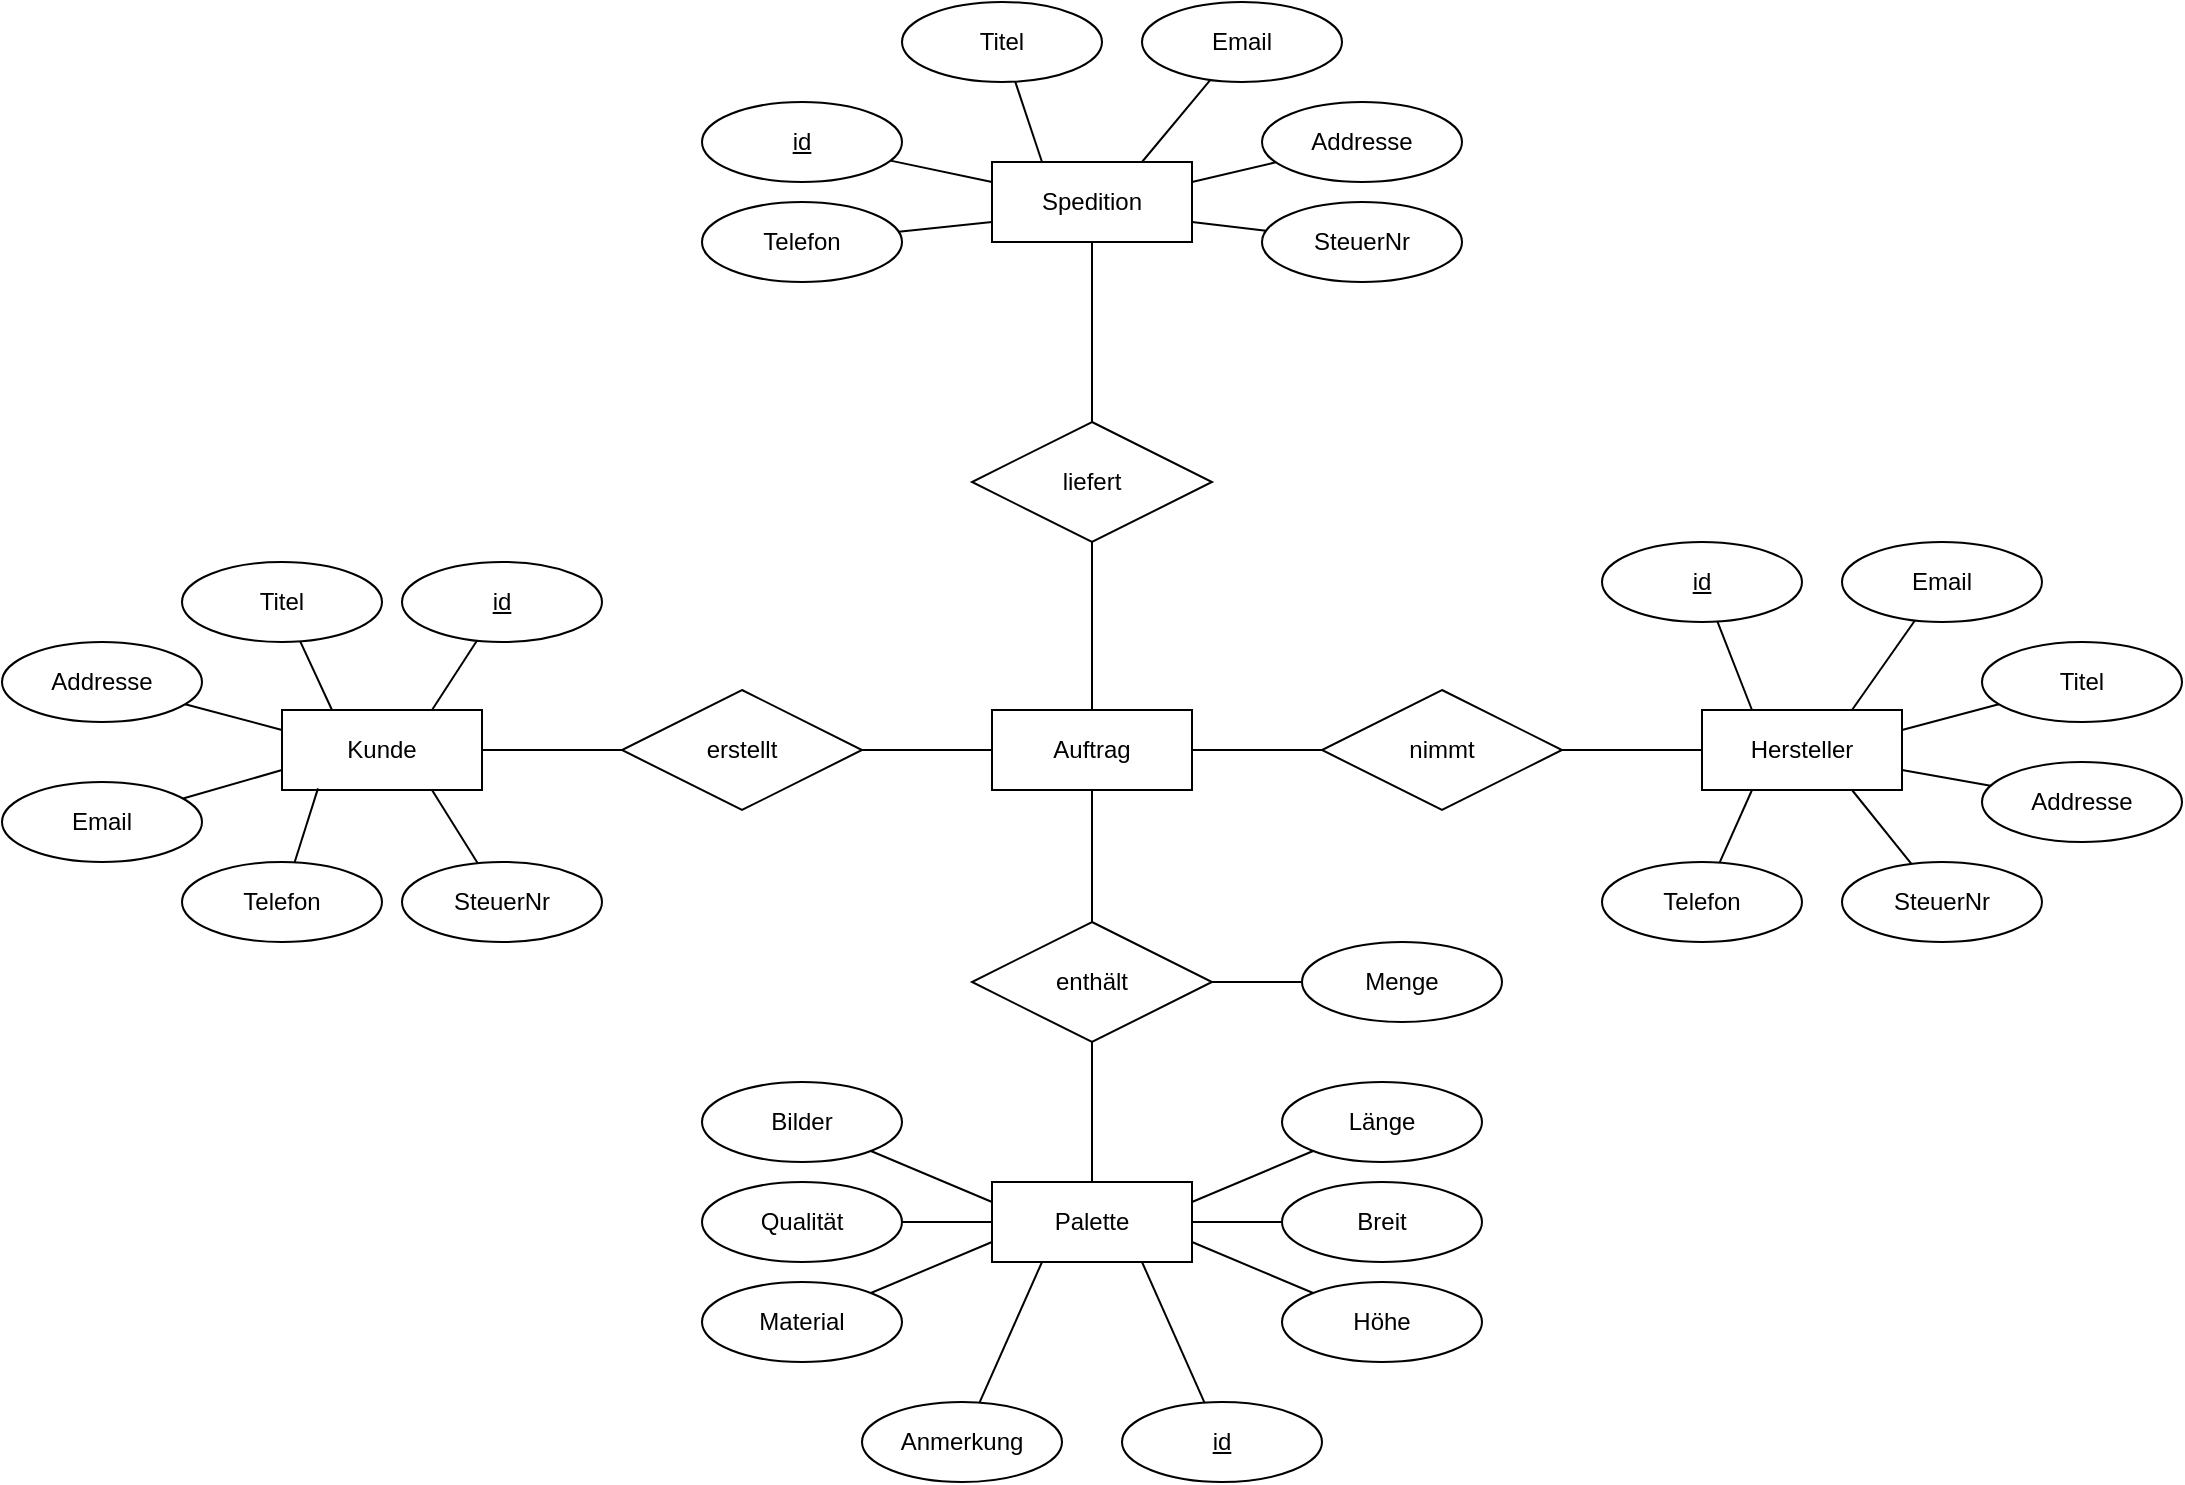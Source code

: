 <mxfile version="24.5.3" type="device" pages="2">
  <diagram name="Seite-1" id="vr6WXb1fx616dQRccL0z">
    <mxGraphModel dx="1042" dy="665" grid="1" gridSize="10" guides="1" tooltips="1" connect="1" arrows="1" fold="1" page="1" pageScale="1" pageWidth="1169" pageHeight="827" math="0" shadow="0">
      <root>
        <mxCell id="0" />
        <mxCell id="1" parent="0" />
        <mxCell id="waSsgmXfsIKcbFZ41w7--56" value="" style="edgeStyle=orthogonalEdgeStyle;rounded=0;orthogonalLoop=1;jettySize=auto;html=1;endArrow=none;endFill=0;" edge="1" parent="1" source="waSsgmXfsIKcbFZ41w7--1" target="waSsgmXfsIKcbFZ41w7--6">
          <mxGeometry relative="1" as="geometry" />
        </mxCell>
        <mxCell id="waSsgmXfsIKcbFZ41w7--1" value="Kunde" style="whiteSpace=wrap;html=1;align=center;" vertex="1" parent="1">
          <mxGeometry x="180" y="394" width="100" height="40" as="geometry" />
        </mxCell>
        <mxCell id="waSsgmXfsIKcbFZ41w7--65" value="" style="edgeStyle=orthogonalEdgeStyle;rounded=0;orthogonalLoop=1;jettySize=auto;html=1;endArrow=none;endFill=0;" edge="1" parent="1" source="waSsgmXfsIKcbFZ41w7--2" target="waSsgmXfsIKcbFZ41w7--7">
          <mxGeometry relative="1" as="geometry" />
        </mxCell>
        <mxCell id="waSsgmXfsIKcbFZ41w7--2" value="Hersteller" style="whiteSpace=wrap;html=1;align=center;" vertex="1" parent="1">
          <mxGeometry x="890" y="394" width="100" height="40" as="geometry" />
        </mxCell>
        <mxCell id="waSsgmXfsIKcbFZ41w7--74" value="" style="edgeStyle=orthogonalEdgeStyle;rounded=0;orthogonalLoop=1;jettySize=auto;html=1;endArrow=none;endFill=0;" edge="1" parent="1" source="waSsgmXfsIKcbFZ41w7--3" target="waSsgmXfsIKcbFZ41w7--9">
          <mxGeometry relative="1" as="geometry" />
        </mxCell>
        <mxCell id="waSsgmXfsIKcbFZ41w7--3" value="Spedition" style="whiteSpace=wrap;html=1;align=center;" vertex="1" parent="1">
          <mxGeometry x="535" y="120" width="100" height="40" as="geometry" />
        </mxCell>
        <mxCell id="waSsgmXfsIKcbFZ41w7--39" value="" style="edgeStyle=orthogonalEdgeStyle;rounded=0;orthogonalLoop=1;jettySize=auto;html=1;endArrow=none;endFill=0;" edge="1" parent="1" source="waSsgmXfsIKcbFZ41w7--4" target="waSsgmXfsIKcbFZ41w7--8">
          <mxGeometry relative="1" as="geometry" />
        </mxCell>
        <mxCell id="waSsgmXfsIKcbFZ41w7--4" value="Auftrag" style="whiteSpace=wrap;html=1;align=center;" vertex="1" parent="1">
          <mxGeometry x="535" y="394" width="100" height="40" as="geometry" />
        </mxCell>
        <mxCell id="waSsgmXfsIKcbFZ41w7--5" value="Palette" style="whiteSpace=wrap;html=1;align=center;" vertex="1" parent="1">
          <mxGeometry x="535" y="630" width="100" height="40" as="geometry" />
        </mxCell>
        <mxCell id="waSsgmXfsIKcbFZ41w7--57" value="" style="edgeStyle=orthogonalEdgeStyle;rounded=0;orthogonalLoop=1;jettySize=auto;html=1;endArrow=none;endFill=0;" edge="1" parent="1" source="waSsgmXfsIKcbFZ41w7--6" target="waSsgmXfsIKcbFZ41w7--4">
          <mxGeometry relative="1" as="geometry" />
        </mxCell>
        <mxCell id="waSsgmXfsIKcbFZ41w7--6" value="erstellt" style="shape=rhombus;perimeter=rhombusPerimeter;whiteSpace=wrap;html=1;align=center;" vertex="1" parent="1">
          <mxGeometry x="350" y="384" width="120" height="60" as="geometry" />
        </mxCell>
        <mxCell id="waSsgmXfsIKcbFZ41w7--66" value="" style="edgeStyle=orthogonalEdgeStyle;rounded=0;orthogonalLoop=1;jettySize=auto;html=1;endArrow=none;endFill=0;" edge="1" parent="1" source="waSsgmXfsIKcbFZ41w7--7" target="waSsgmXfsIKcbFZ41w7--4">
          <mxGeometry relative="1" as="geometry" />
        </mxCell>
        <mxCell id="waSsgmXfsIKcbFZ41w7--7" value="nimmt" style="shape=rhombus;perimeter=rhombusPerimeter;whiteSpace=wrap;html=1;align=center;" vertex="1" parent="1">
          <mxGeometry x="700" y="384" width="120" height="60" as="geometry" />
        </mxCell>
        <mxCell id="waSsgmXfsIKcbFZ41w7--40" value="" style="edgeStyle=orthogonalEdgeStyle;rounded=0;orthogonalLoop=1;jettySize=auto;html=1;endArrow=none;endFill=0;" edge="1" parent="1" source="waSsgmXfsIKcbFZ41w7--8" target="waSsgmXfsIKcbFZ41w7--5">
          <mxGeometry relative="1" as="geometry" />
        </mxCell>
        <mxCell id="waSsgmXfsIKcbFZ41w7--8" value="enthält" style="shape=rhombus;perimeter=rhombusPerimeter;whiteSpace=wrap;html=1;align=center;" vertex="1" parent="1">
          <mxGeometry x="525" y="500" width="120" height="60" as="geometry" />
        </mxCell>
        <mxCell id="waSsgmXfsIKcbFZ41w7--75" value="" style="edgeStyle=orthogonalEdgeStyle;rounded=0;orthogonalLoop=1;jettySize=auto;html=1;endArrow=none;endFill=0;" edge="1" parent="1" source="waSsgmXfsIKcbFZ41w7--9" target="waSsgmXfsIKcbFZ41w7--4">
          <mxGeometry relative="1" as="geometry" />
        </mxCell>
        <mxCell id="waSsgmXfsIKcbFZ41w7--9" value="liefert" style="shape=rhombus;perimeter=rhombusPerimeter;whiteSpace=wrap;html=1;align=center;" vertex="1" parent="1">
          <mxGeometry x="525" y="250" width="120" height="60" as="geometry" />
        </mxCell>
        <mxCell id="waSsgmXfsIKcbFZ41w7--54" style="rounded=0;orthogonalLoop=1;jettySize=auto;html=1;entryX=0.75;entryY=0;entryDx=0;entryDy=0;endArrow=none;endFill=0;" edge="1" parent="1" source="waSsgmXfsIKcbFZ41w7--12" target="waSsgmXfsIKcbFZ41w7--1">
          <mxGeometry relative="1" as="geometry" />
        </mxCell>
        <mxCell id="waSsgmXfsIKcbFZ41w7--12" value="id" style="ellipse;whiteSpace=wrap;html=1;align=center;fontStyle=4;" vertex="1" parent="1">
          <mxGeometry x="240" y="320" width="100" height="40" as="geometry" />
        </mxCell>
        <mxCell id="waSsgmXfsIKcbFZ41w7--55" style="rounded=0;orthogonalLoop=1;jettySize=auto;html=1;entryX=0.25;entryY=0;entryDx=0;entryDy=0;endArrow=none;endFill=0;" edge="1" parent="1" source="waSsgmXfsIKcbFZ41w7--13" target="waSsgmXfsIKcbFZ41w7--1">
          <mxGeometry relative="1" as="geometry" />
        </mxCell>
        <mxCell id="waSsgmXfsIKcbFZ41w7--13" value="Titel" style="ellipse;whiteSpace=wrap;html=1;align=center;" vertex="1" parent="1">
          <mxGeometry x="130" y="320" width="100" height="40" as="geometry" />
        </mxCell>
        <mxCell id="waSsgmXfsIKcbFZ41w7--50" style="rounded=0;orthogonalLoop=1;jettySize=auto;html=1;entryX=0;entryY=0.25;entryDx=0;entryDy=0;endArrow=none;endFill=0;" edge="1" parent="1" source="waSsgmXfsIKcbFZ41w7--14" target="waSsgmXfsIKcbFZ41w7--1">
          <mxGeometry relative="1" as="geometry" />
        </mxCell>
        <mxCell id="waSsgmXfsIKcbFZ41w7--14" value="Addresse" style="ellipse;whiteSpace=wrap;html=1;align=center;" vertex="1" parent="1">
          <mxGeometry x="40" y="360" width="100" height="40" as="geometry" />
        </mxCell>
        <mxCell id="waSsgmXfsIKcbFZ41w7--51" style="rounded=0;orthogonalLoop=1;jettySize=auto;html=1;entryX=0;entryY=0.75;entryDx=0;entryDy=0;endArrow=none;endFill=0;" edge="1" parent="1" source="waSsgmXfsIKcbFZ41w7--15" target="waSsgmXfsIKcbFZ41w7--1">
          <mxGeometry relative="1" as="geometry" />
        </mxCell>
        <mxCell id="waSsgmXfsIKcbFZ41w7--15" value="Email" style="ellipse;whiteSpace=wrap;html=1;align=center;" vertex="1" parent="1">
          <mxGeometry x="40" y="430" width="100" height="40" as="geometry" />
        </mxCell>
        <mxCell id="waSsgmXfsIKcbFZ41w7--16" value="Telefon" style="ellipse;whiteSpace=wrap;html=1;align=center;" vertex="1" parent="1">
          <mxGeometry x="130" y="470" width="100" height="40" as="geometry" />
        </mxCell>
        <mxCell id="waSsgmXfsIKcbFZ41w7--53" style="rounded=0;orthogonalLoop=1;jettySize=auto;html=1;entryX=0.75;entryY=1;entryDx=0;entryDy=0;endArrow=none;endFill=0;" edge="1" parent="1" source="waSsgmXfsIKcbFZ41w7--17" target="waSsgmXfsIKcbFZ41w7--1">
          <mxGeometry relative="1" as="geometry" />
        </mxCell>
        <mxCell id="waSsgmXfsIKcbFZ41w7--17" value="SteuerNr" style="ellipse;whiteSpace=wrap;html=1;align=center;" vertex="1" parent="1">
          <mxGeometry x="240" y="470" width="100" height="40" as="geometry" />
        </mxCell>
        <mxCell id="waSsgmXfsIKcbFZ41w7--68" style="rounded=0;orthogonalLoop=1;jettySize=auto;html=1;entryX=0;entryY=0.25;entryDx=0;entryDy=0;endArrow=none;endFill=0;" edge="1" parent="1" source="waSsgmXfsIKcbFZ41w7--18" target="waSsgmXfsIKcbFZ41w7--3">
          <mxGeometry relative="1" as="geometry" />
        </mxCell>
        <mxCell id="waSsgmXfsIKcbFZ41w7--18" value="id" style="ellipse;whiteSpace=wrap;html=1;align=center;fontStyle=4;" vertex="1" parent="1">
          <mxGeometry x="390" y="90" width="100" height="40" as="geometry" />
        </mxCell>
        <mxCell id="waSsgmXfsIKcbFZ41w7--73" style="rounded=0;orthogonalLoop=1;jettySize=auto;html=1;entryX=0.25;entryY=0;entryDx=0;entryDy=0;endArrow=none;endFill=0;" edge="1" parent="1" source="waSsgmXfsIKcbFZ41w7--19" target="waSsgmXfsIKcbFZ41w7--3">
          <mxGeometry relative="1" as="geometry" />
        </mxCell>
        <mxCell id="waSsgmXfsIKcbFZ41w7--19" value="Titel" style="ellipse;whiteSpace=wrap;html=1;align=center;" vertex="1" parent="1">
          <mxGeometry x="490" y="40" width="100" height="40" as="geometry" />
        </mxCell>
        <mxCell id="waSsgmXfsIKcbFZ41w7--71" style="rounded=0;orthogonalLoop=1;jettySize=auto;html=1;entryX=1;entryY=0.25;entryDx=0;entryDy=0;endArrow=none;endFill=0;" edge="1" parent="1" source="waSsgmXfsIKcbFZ41w7--20" target="waSsgmXfsIKcbFZ41w7--3">
          <mxGeometry relative="1" as="geometry" />
        </mxCell>
        <mxCell id="waSsgmXfsIKcbFZ41w7--20" value="Addresse" style="ellipse;whiteSpace=wrap;html=1;align=center;" vertex="1" parent="1">
          <mxGeometry x="670" y="90" width="100" height="40" as="geometry" />
        </mxCell>
        <mxCell id="waSsgmXfsIKcbFZ41w7--72" style="rounded=0;orthogonalLoop=1;jettySize=auto;html=1;entryX=0.75;entryY=0;entryDx=0;entryDy=0;endArrow=none;endFill=0;" edge="1" parent="1" source="waSsgmXfsIKcbFZ41w7--21" target="waSsgmXfsIKcbFZ41w7--3">
          <mxGeometry relative="1" as="geometry" />
        </mxCell>
        <mxCell id="waSsgmXfsIKcbFZ41w7--21" value="Email" style="ellipse;whiteSpace=wrap;html=1;align=center;" vertex="1" parent="1">
          <mxGeometry x="610" y="40" width="100" height="40" as="geometry" />
        </mxCell>
        <mxCell id="waSsgmXfsIKcbFZ41w7--69" style="rounded=0;orthogonalLoop=1;jettySize=auto;html=1;entryX=0;entryY=0.75;entryDx=0;entryDy=0;endArrow=none;endFill=0;" edge="1" parent="1" source="waSsgmXfsIKcbFZ41w7--22" target="waSsgmXfsIKcbFZ41w7--3">
          <mxGeometry relative="1" as="geometry" />
        </mxCell>
        <mxCell id="waSsgmXfsIKcbFZ41w7--22" value="Telefon" style="ellipse;whiteSpace=wrap;html=1;align=center;" vertex="1" parent="1">
          <mxGeometry x="390" y="140" width="100" height="40" as="geometry" />
        </mxCell>
        <mxCell id="waSsgmXfsIKcbFZ41w7--70" style="rounded=0;orthogonalLoop=1;jettySize=auto;html=1;entryX=1;entryY=0.75;entryDx=0;entryDy=0;endArrow=none;endFill=0;" edge="1" parent="1" source="waSsgmXfsIKcbFZ41w7--23" target="waSsgmXfsIKcbFZ41w7--3">
          <mxGeometry relative="1" as="geometry" />
        </mxCell>
        <mxCell id="waSsgmXfsIKcbFZ41w7--23" value="SteuerNr" style="ellipse;whiteSpace=wrap;html=1;align=center;" vertex="1" parent="1">
          <mxGeometry x="670" y="140" width="100" height="40" as="geometry" />
        </mxCell>
        <mxCell id="waSsgmXfsIKcbFZ41w7--58" style="rounded=0;orthogonalLoop=1;jettySize=auto;html=1;entryX=0.25;entryY=0;entryDx=0;entryDy=0;endArrow=none;endFill=0;" edge="1" parent="1" source="waSsgmXfsIKcbFZ41w7--24" target="waSsgmXfsIKcbFZ41w7--2">
          <mxGeometry relative="1" as="geometry" />
        </mxCell>
        <mxCell id="waSsgmXfsIKcbFZ41w7--24" value="id" style="ellipse;whiteSpace=wrap;html=1;align=center;fontStyle=4;" vertex="1" parent="1">
          <mxGeometry x="840" y="310" width="100" height="40" as="geometry" />
        </mxCell>
        <mxCell id="waSsgmXfsIKcbFZ41w7--60" style="rounded=0;orthogonalLoop=1;jettySize=auto;html=1;entryX=1;entryY=0.25;entryDx=0;entryDy=0;endArrow=none;endFill=0;" edge="1" parent="1" source="waSsgmXfsIKcbFZ41w7--25" target="waSsgmXfsIKcbFZ41w7--2">
          <mxGeometry relative="1" as="geometry" />
        </mxCell>
        <mxCell id="waSsgmXfsIKcbFZ41w7--25" value="Titel" style="ellipse;whiteSpace=wrap;html=1;align=center;" vertex="1" parent="1">
          <mxGeometry x="1030" y="360" width="100" height="40" as="geometry" />
        </mxCell>
        <mxCell id="waSsgmXfsIKcbFZ41w7--62" style="rounded=0;orthogonalLoop=1;jettySize=auto;html=1;entryX=1;entryY=0.75;entryDx=0;entryDy=0;endArrow=none;endFill=0;" edge="1" parent="1" source="waSsgmXfsIKcbFZ41w7--26" target="waSsgmXfsIKcbFZ41w7--2">
          <mxGeometry relative="1" as="geometry" />
        </mxCell>
        <mxCell id="waSsgmXfsIKcbFZ41w7--26" value="Addresse" style="ellipse;whiteSpace=wrap;html=1;align=center;" vertex="1" parent="1">
          <mxGeometry x="1030" y="420" width="100" height="40" as="geometry" />
        </mxCell>
        <mxCell id="waSsgmXfsIKcbFZ41w7--59" style="rounded=0;orthogonalLoop=1;jettySize=auto;html=1;entryX=0.75;entryY=0;entryDx=0;entryDy=0;endArrow=none;endFill=0;" edge="1" parent="1" source="waSsgmXfsIKcbFZ41w7--27" target="waSsgmXfsIKcbFZ41w7--2">
          <mxGeometry relative="1" as="geometry" />
        </mxCell>
        <mxCell id="waSsgmXfsIKcbFZ41w7--27" value="Email" style="ellipse;whiteSpace=wrap;html=1;align=center;" vertex="1" parent="1">
          <mxGeometry x="960" y="310" width="100" height="40" as="geometry" />
        </mxCell>
        <mxCell id="waSsgmXfsIKcbFZ41w7--64" style="rounded=0;orthogonalLoop=1;jettySize=auto;html=1;entryX=0.25;entryY=1;entryDx=0;entryDy=0;endArrow=none;endFill=0;" edge="1" parent="1" source="waSsgmXfsIKcbFZ41w7--28" target="waSsgmXfsIKcbFZ41w7--2">
          <mxGeometry relative="1" as="geometry" />
        </mxCell>
        <mxCell id="waSsgmXfsIKcbFZ41w7--28" value="Telefon" style="ellipse;whiteSpace=wrap;html=1;align=center;" vertex="1" parent="1">
          <mxGeometry x="840" y="470" width="100" height="40" as="geometry" />
        </mxCell>
        <mxCell id="waSsgmXfsIKcbFZ41w7--63" style="rounded=0;orthogonalLoop=1;jettySize=auto;html=1;entryX=0.75;entryY=1;entryDx=0;entryDy=0;endArrow=none;endFill=0;" edge="1" parent="1" source="waSsgmXfsIKcbFZ41w7--29" target="waSsgmXfsIKcbFZ41w7--2">
          <mxGeometry relative="1" as="geometry" />
        </mxCell>
        <mxCell id="waSsgmXfsIKcbFZ41w7--29" value="SteuerNr" style="ellipse;whiteSpace=wrap;html=1;align=center;" vertex="1" parent="1">
          <mxGeometry x="960" y="470" width="100" height="40" as="geometry" />
        </mxCell>
        <mxCell id="waSsgmXfsIKcbFZ41w7--46" style="rounded=0;orthogonalLoop=1;jettySize=auto;html=1;entryX=0.75;entryY=1;entryDx=0;entryDy=0;endArrow=none;endFill=0;" edge="1" parent="1" source="waSsgmXfsIKcbFZ41w7--30" target="waSsgmXfsIKcbFZ41w7--5">
          <mxGeometry relative="1" as="geometry" />
        </mxCell>
        <mxCell id="waSsgmXfsIKcbFZ41w7--30" value="id" style="ellipse;whiteSpace=wrap;html=1;align=center;fontStyle=4;" vertex="1" parent="1">
          <mxGeometry x="600" y="740" width="100" height="40" as="geometry" />
        </mxCell>
        <mxCell id="waSsgmXfsIKcbFZ41w7--47" style="rounded=0;orthogonalLoop=1;jettySize=auto;html=1;entryX=1;entryY=0.25;entryDx=0;entryDy=0;endArrow=none;endFill=0;" edge="1" parent="1" source="waSsgmXfsIKcbFZ41w7--31" target="waSsgmXfsIKcbFZ41w7--5">
          <mxGeometry relative="1" as="geometry" />
        </mxCell>
        <mxCell id="waSsgmXfsIKcbFZ41w7--31" value="Länge" style="ellipse;whiteSpace=wrap;html=1;align=center;" vertex="1" parent="1">
          <mxGeometry x="680" y="580" width="100" height="40" as="geometry" />
        </mxCell>
        <mxCell id="waSsgmXfsIKcbFZ41w7--49" style="rounded=0;orthogonalLoop=1;jettySize=auto;html=1;entryX=1;entryY=0.75;entryDx=0;entryDy=0;endArrow=none;endFill=0;" edge="1" parent="1" source="waSsgmXfsIKcbFZ41w7--32" target="waSsgmXfsIKcbFZ41w7--5">
          <mxGeometry relative="1" as="geometry" />
        </mxCell>
        <mxCell id="waSsgmXfsIKcbFZ41w7--32" value="Höhe" style="ellipse;whiteSpace=wrap;html=1;align=center;" vertex="1" parent="1">
          <mxGeometry x="680" y="680" width="100" height="40" as="geometry" />
        </mxCell>
        <mxCell id="waSsgmXfsIKcbFZ41w7--48" style="rounded=0;orthogonalLoop=1;jettySize=auto;html=1;entryX=1;entryY=0.5;entryDx=0;entryDy=0;endArrow=none;endFill=0;" edge="1" parent="1" source="waSsgmXfsIKcbFZ41w7--33" target="waSsgmXfsIKcbFZ41w7--5">
          <mxGeometry relative="1" as="geometry" />
        </mxCell>
        <mxCell id="waSsgmXfsIKcbFZ41w7--33" value="Breit" style="ellipse;whiteSpace=wrap;html=1;align=center;" vertex="1" parent="1">
          <mxGeometry x="680" y="630" width="100" height="40" as="geometry" />
        </mxCell>
        <mxCell id="waSsgmXfsIKcbFZ41w7--42" value="" style="rounded=0;orthogonalLoop=1;jettySize=auto;html=1;endArrow=none;endFill=0;" edge="1" parent="1" source="waSsgmXfsIKcbFZ41w7--34" target="waSsgmXfsIKcbFZ41w7--5">
          <mxGeometry relative="1" as="geometry" />
        </mxCell>
        <mxCell id="waSsgmXfsIKcbFZ41w7--34" value="Qualität" style="ellipse;whiteSpace=wrap;html=1;align=center;" vertex="1" parent="1">
          <mxGeometry x="390" y="630" width="100" height="40" as="geometry" />
        </mxCell>
        <mxCell id="waSsgmXfsIKcbFZ41w7--44" style="rounded=0;orthogonalLoop=1;jettySize=auto;html=1;entryX=0;entryY=0.75;entryDx=0;entryDy=0;endArrow=none;endFill=0;" edge="1" parent="1" source="waSsgmXfsIKcbFZ41w7--35" target="waSsgmXfsIKcbFZ41w7--5">
          <mxGeometry relative="1" as="geometry" />
        </mxCell>
        <mxCell id="waSsgmXfsIKcbFZ41w7--35" value="Material" style="ellipse;whiteSpace=wrap;html=1;align=center;" vertex="1" parent="1">
          <mxGeometry x="390" y="680" width="100" height="40" as="geometry" />
        </mxCell>
        <mxCell id="waSsgmXfsIKcbFZ41w7--41" style="rounded=0;orthogonalLoop=1;jettySize=auto;html=1;entryX=0;entryY=0.25;entryDx=0;entryDy=0;endArrow=none;endFill=0;" edge="1" parent="1" source="waSsgmXfsIKcbFZ41w7--36" target="waSsgmXfsIKcbFZ41w7--5">
          <mxGeometry relative="1" as="geometry" />
        </mxCell>
        <mxCell id="waSsgmXfsIKcbFZ41w7--36" value="Bilder" style="ellipse;whiteSpace=wrap;html=1;align=center;" vertex="1" parent="1">
          <mxGeometry x="390" y="580" width="100" height="40" as="geometry" />
        </mxCell>
        <mxCell id="waSsgmXfsIKcbFZ41w7--45" style="rounded=0;orthogonalLoop=1;jettySize=auto;html=1;entryX=0.25;entryY=1;entryDx=0;entryDy=0;endArrow=none;endFill=0;" edge="1" parent="1" source="waSsgmXfsIKcbFZ41w7--37" target="waSsgmXfsIKcbFZ41w7--5">
          <mxGeometry relative="1" as="geometry" />
        </mxCell>
        <mxCell id="waSsgmXfsIKcbFZ41w7--37" value="Anmerkung" style="ellipse;whiteSpace=wrap;html=1;align=center;" vertex="1" parent="1">
          <mxGeometry x="470" y="740" width="100" height="40" as="geometry" />
        </mxCell>
        <mxCell id="waSsgmXfsIKcbFZ41w7--67" value="" style="edgeStyle=orthogonalEdgeStyle;rounded=0;orthogonalLoop=1;jettySize=auto;html=1;endArrow=none;endFill=0;" edge="1" parent="1" source="waSsgmXfsIKcbFZ41w7--38" target="waSsgmXfsIKcbFZ41w7--8">
          <mxGeometry relative="1" as="geometry" />
        </mxCell>
        <mxCell id="waSsgmXfsIKcbFZ41w7--38" value="Menge" style="ellipse;whiteSpace=wrap;html=1;align=center;" vertex="1" parent="1">
          <mxGeometry x="690" y="510" width="100" height="40" as="geometry" />
        </mxCell>
        <mxCell id="waSsgmXfsIKcbFZ41w7--43" style="edgeStyle=orthogonalEdgeStyle;rounded=0;orthogonalLoop=1;jettySize=auto;html=1;exitX=0.5;exitY=1;exitDx=0;exitDy=0;" edge="1" parent="1" source="waSsgmXfsIKcbFZ41w7--35" target="waSsgmXfsIKcbFZ41w7--35">
          <mxGeometry relative="1" as="geometry" />
        </mxCell>
        <mxCell id="waSsgmXfsIKcbFZ41w7--52" style="rounded=0;orthogonalLoop=1;jettySize=auto;html=1;entryX=0.18;entryY=0.98;entryDx=0;entryDy=0;entryPerimeter=0;endArrow=none;endFill=0;" edge="1" parent="1" source="waSsgmXfsIKcbFZ41w7--16" target="waSsgmXfsIKcbFZ41w7--1">
          <mxGeometry relative="1" as="geometry" />
        </mxCell>
      </root>
    </mxGraphModel>
  </diagram>
  <diagram id="YuYGtPWjaA1R_m7zC5Bp" name="Seite-2">
    <mxGraphModel dx="2066" dy="1145" grid="1" gridSize="10" guides="1" tooltips="1" connect="1" arrows="1" fold="1" page="1" pageScale="1" pageWidth="1169" pageHeight="827" math="0" shadow="0">
      <root>
        <mxCell id="0" />
        <mxCell id="1" parent="0" />
        <mxCell id="EZZoUiOy-_JoQVU4s3yo-37" value="Kunde" style="shape=table;startSize=30;container=1;collapsible=0;childLayout=tableLayout;strokeColor=default;fontSize=16;" vertex="1" parent="1">
          <mxGeometry y="10" width="1160" height="150" as="geometry" />
        </mxCell>
        <mxCell id="EZZoUiOy-_JoQVU4s3yo-38" value="" style="shape=tableRow;horizontal=0;startSize=0;swimlaneHead=0;swimlaneBody=0;strokeColor=inherit;top=0;left=0;bottom=0;right=0;collapsible=0;dropTarget=0;fillColor=none;points=[[0,0.5],[1,0.5]];portConstraint=eastwest;fontSize=16;" vertex="1" parent="EZZoUiOy-_JoQVU4s3yo-37">
          <mxGeometry y="30" width="1160" height="40" as="geometry" />
        </mxCell>
        <mxCell id="EZZoUiOy-_JoQVU4s3yo-39" value="&lt;u&gt;id&lt;/u&gt;" style="shape=partialRectangle;html=1;whiteSpace=wrap;connectable=0;strokeColor=inherit;overflow=hidden;fillColor=none;top=0;left=0;bottom=0;right=0;pointerEvents=1;fontSize=16;" vertex="1" parent="EZZoUiOy-_JoQVU4s3yo-38">
          <mxGeometry width="50" height="40" as="geometry">
            <mxRectangle width="50" height="40" as="alternateBounds" />
          </mxGeometry>
        </mxCell>
        <mxCell id="EZZoUiOy-_JoQVU4s3yo-40" value="Titel" style="shape=partialRectangle;html=1;whiteSpace=wrap;connectable=0;strokeColor=inherit;overflow=hidden;fillColor=none;top=0;left=0;bottom=0;right=0;pointerEvents=1;fontSize=16;" vertex="1" parent="EZZoUiOy-_JoQVU4s3yo-38">
          <mxGeometry x="50" width="200" height="40" as="geometry">
            <mxRectangle width="200" height="40" as="alternateBounds" />
          </mxGeometry>
        </mxCell>
        <mxCell id="EZZoUiOy-_JoQVU4s3yo-41" value="Addresse" style="shape=partialRectangle;html=1;whiteSpace=wrap;connectable=0;strokeColor=inherit;overflow=hidden;fillColor=none;top=0;left=0;bottom=0;right=0;pointerEvents=1;fontSize=16;" vertex="1" parent="EZZoUiOy-_JoQVU4s3yo-38">
          <mxGeometry x="250" width="380" height="40" as="geometry">
            <mxRectangle width="380" height="40" as="alternateBounds" />
          </mxGeometry>
        </mxCell>
        <mxCell id="WeRyHQcnqjD8ImC_E_x--1" value="Telefon" style="shape=partialRectangle;html=1;whiteSpace=wrap;connectable=0;strokeColor=inherit;overflow=hidden;fillColor=none;top=0;left=0;bottom=0;right=0;pointerEvents=1;fontSize=16;" vertex="1" parent="EZZoUiOy-_JoQVU4s3yo-38">
          <mxGeometry x="630" width="130" height="40" as="geometry">
            <mxRectangle width="130" height="40" as="alternateBounds" />
          </mxGeometry>
        </mxCell>
        <mxCell id="WeRyHQcnqjD8ImC_E_x--4" value="UmstNr." style="shape=partialRectangle;html=1;whiteSpace=wrap;connectable=0;strokeColor=inherit;overflow=hidden;fillColor=none;top=0;left=0;bottom=0;right=0;pointerEvents=1;fontSize=16;" vertex="1" parent="EZZoUiOy-_JoQVU4s3yo-38">
          <mxGeometry x="760" width="120" height="40" as="geometry">
            <mxRectangle width="120" height="40" as="alternateBounds" />
          </mxGeometry>
        </mxCell>
        <mxCell id="WeRyHQcnqjD8ImC_E_x--7" value="Email" style="shape=partialRectangle;html=1;whiteSpace=wrap;connectable=0;strokeColor=inherit;overflow=hidden;fillColor=none;top=0;left=0;bottom=0;right=0;pointerEvents=1;fontSize=16;" vertex="1" parent="EZZoUiOy-_JoQVU4s3yo-38">
          <mxGeometry x="880" width="280" height="40" as="geometry">
            <mxRectangle width="280" height="40" as="alternateBounds" />
          </mxGeometry>
        </mxCell>
        <mxCell id="EZZoUiOy-_JoQVU4s3yo-42" value="" style="shape=tableRow;horizontal=0;startSize=0;swimlaneHead=0;swimlaneBody=0;strokeColor=inherit;top=0;left=0;bottom=0;right=0;collapsible=0;dropTarget=0;fillColor=none;points=[[0,0.5],[1,0.5]];portConstraint=eastwest;fontSize=16;" vertex="1" parent="EZZoUiOy-_JoQVU4s3yo-37">
          <mxGeometry y="70" width="1160" height="40" as="geometry" />
        </mxCell>
        <mxCell id="EZZoUiOy-_JoQVU4s3yo-43" value="1" style="shape=partialRectangle;html=1;whiteSpace=wrap;connectable=0;strokeColor=inherit;overflow=hidden;fillColor=none;top=0;left=0;bottom=0;right=0;pointerEvents=1;fontSize=16;" vertex="1" parent="EZZoUiOy-_JoQVU4s3yo-42">
          <mxGeometry width="50" height="40" as="geometry">
            <mxRectangle width="50" height="40" as="alternateBounds" />
          </mxGeometry>
        </mxCell>
        <mxCell id="EZZoUiOy-_JoQVU4s3yo-44" value="Möbelhaus Meier GmbH" style="shape=partialRectangle;html=1;whiteSpace=wrap;connectable=0;strokeColor=inherit;overflow=hidden;fillColor=none;top=0;left=0;bottom=0;right=0;pointerEvents=1;fontSize=16;" vertex="1" parent="EZZoUiOy-_JoQVU4s3yo-42">
          <mxGeometry x="50" width="200" height="40" as="geometry">
            <mxRectangle width="200" height="40" as="alternateBounds" />
          </mxGeometry>
        </mxCell>
        <mxCell id="EZZoUiOy-_JoQVU4s3yo-45" value="Berliner Straße 45, 10117 Berlin, Deutschland" style="shape=partialRectangle;html=1;whiteSpace=wrap;connectable=0;strokeColor=inherit;overflow=hidden;fillColor=none;top=0;left=0;bottom=0;right=0;pointerEvents=1;fontSize=16;" vertex="1" parent="EZZoUiOy-_JoQVU4s3yo-42">
          <mxGeometry x="250" width="380" height="40" as="geometry">
            <mxRectangle width="380" height="40" as="alternateBounds" />
          </mxGeometry>
        </mxCell>
        <mxCell id="WeRyHQcnqjD8ImC_E_x--2" value="+49 30 1234567" style="shape=partialRectangle;html=1;whiteSpace=wrap;connectable=0;strokeColor=inherit;overflow=hidden;fillColor=none;top=0;left=0;bottom=0;right=0;pointerEvents=1;fontSize=16;" vertex="1" parent="EZZoUiOy-_JoQVU4s3yo-42">
          <mxGeometry x="630" width="130" height="40" as="geometry">
            <mxRectangle width="130" height="40" as="alternateBounds" />
          </mxGeometry>
        </mxCell>
        <mxCell id="WeRyHQcnqjD8ImC_E_x--5" value="DE123456789" style="shape=partialRectangle;html=1;whiteSpace=wrap;connectable=0;strokeColor=inherit;overflow=hidden;fillColor=none;top=0;left=0;bottom=0;right=0;pointerEvents=1;fontSize=16;" vertex="1" parent="EZZoUiOy-_JoQVU4s3yo-42">
          <mxGeometry x="760" width="120" height="40" as="geometry">
            <mxRectangle width="120" height="40" as="alternateBounds" />
          </mxGeometry>
        </mxCell>
        <mxCell id="WeRyHQcnqjD8ImC_E_x--8" value="info@moebelhaus-meier.de" style="shape=partialRectangle;html=1;whiteSpace=wrap;connectable=0;strokeColor=inherit;overflow=hidden;fillColor=none;top=0;left=0;bottom=0;right=0;pointerEvents=1;fontSize=16;" vertex="1" parent="EZZoUiOy-_JoQVU4s3yo-42">
          <mxGeometry x="880" width="280" height="40" as="geometry">
            <mxRectangle width="280" height="40" as="alternateBounds" />
          </mxGeometry>
        </mxCell>
        <mxCell id="EZZoUiOy-_JoQVU4s3yo-46" value="" style="shape=tableRow;horizontal=0;startSize=0;swimlaneHead=0;swimlaneBody=0;strokeColor=inherit;top=0;left=0;bottom=0;right=0;collapsible=0;dropTarget=0;fillColor=none;points=[[0,0.5],[1,0.5]];portConstraint=eastwest;fontSize=16;" vertex="1" parent="EZZoUiOy-_JoQVU4s3yo-37">
          <mxGeometry y="110" width="1160" height="40" as="geometry" />
        </mxCell>
        <mxCell id="EZZoUiOy-_JoQVU4s3yo-47" value="2" style="shape=partialRectangle;html=1;whiteSpace=wrap;connectable=0;strokeColor=inherit;overflow=hidden;fillColor=none;top=0;left=0;bottom=0;right=0;pointerEvents=1;fontSize=16;" vertex="1" parent="EZZoUiOy-_JoQVU4s3yo-46">
          <mxGeometry width="50" height="40" as="geometry">
            <mxRectangle width="50" height="40" as="alternateBounds" />
          </mxGeometry>
        </mxCell>
        <mxCell id="EZZoUiOy-_JoQVU4s3yo-48" value="Bauzentrum Schmidt AG" style="shape=partialRectangle;html=1;whiteSpace=wrap;connectable=0;strokeColor=inherit;overflow=hidden;fillColor=none;top=0;left=0;bottom=0;right=0;pointerEvents=1;fontSize=16;" vertex="1" parent="EZZoUiOy-_JoQVU4s3yo-46">
          <mxGeometry x="50" width="200" height="40" as="geometry">
            <mxRectangle width="200" height="40" as="alternateBounds" />
          </mxGeometry>
        </mxCell>
        <mxCell id="EZZoUiOy-_JoQVU4s3yo-49" value="Bahnhofstraße 22, 80333 München, Deutschland" style="shape=partialRectangle;html=1;whiteSpace=wrap;connectable=0;strokeColor=inherit;overflow=hidden;fillColor=none;top=0;left=0;bottom=0;right=0;pointerEvents=1;fontSize=16;" vertex="1" parent="EZZoUiOy-_JoQVU4s3yo-46">
          <mxGeometry x="250" width="380" height="40" as="geometry">
            <mxRectangle width="380" height="40" as="alternateBounds" />
          </mxGeometry>
        </mxCell>
        <mxCell id="WeRyHQcnqjD8ImC_E_x--3" value="+49 89 9876543" style="shape=partialRectangle;html=1;whiteSpace=wrap;connectable=0;strokeColor=inherit;overflow=hidden;fillColor=none;top=0;left=0;bottom=0;right=0;pointerEvents=1;fontSize=16;" vertex="1" parent="EZZoUiOy-_JoQVU4s3yo-46">
          <mxGeometry x="630" width="130" height="40" as="geometry">
            <mxRectangle width="130" height="40" as="alternateBounds" />
          </mxGeometry>
        </mxCell>
        <mxCell id="WeRyHQcnqjD8ImC_E_x--6" value="DE987654321" style="shape=partialRectangle;html=1;whiteSpace=wrap;connectable=0;strokeColor=inherit;overflow=hidden;fillColor=none;top=0;left=0;bottom=0;right=0;pointerEvents=1;fontSize=16;" vertex="1" parent="EZZoUiOy-_JoQVU4s3yo-46">
          <mxGeometry x="760" width="120" height="40" as="geometry">
            <mxRectangle width="120" height="40" as="alternateBounds" />
          </mxGeometry>
        </mxCell>
        <mxCell id="WeRyHQcnqjD8ImC_E_x--9" value="kontakt@bauzentrum-schmidt.de" style="shape=partialRectangle;html=1;whiteSpace=wrap;connectable=0;strokeColor=inherit;overflow=hidden;fillColor=none;top=0;left=0;bottom=0;right=0;pointerEvents=1;fontSize=16;" vertex="1" parent="EZZoUiOy-_JoQVU4s3yo-46">
          <mxGeometry x="880" width="280" height="40" as="geometry">
            <mxRectangle width="280" height="40" as="alternateBounds" />
          </mxGeometry>
        </mxCell>
        <mxCell id="paMCiOtSXW7Pc7hw6OMY-1" value="Hersteller" style="shape=table;startSize=30;container=1;collapsible=0;childLayout=tableLayout;strokeColor=default;fontSize=16;" vertex="1" parent="1">
          <mxGeometry y="200" width="1160" height="150" as="geometry" />
        </mxCell>
        <mxCell id="paMCiOtSXW7Pc7hw6OMY-2" value="" style="shape=tableRow;horizontal=0;startSize=0;swimlaneHead=0;swimlaneBody=0;strokeColor=inherit;top=0;left=0;bottom=0;right=0;collapsible=0;dropTarget=0;fillColor=none;points=[[0,0.5],[1,0.5]];portConstraint=eastwest;fontSize=16;" vertex="1" parent="paMCiOtSXW7Pc7hw6OMY-1">
          <mxGeometry y="30" width="1160" height="40" as="geometry" />
        </mxCell>
        <mxCell id="paMCiOtSXW7Pc7hw6OMY-3" value="&lt;u&gt;id&lt;/u&gt;" style="shape=partialRectangle;html=1;whiteSpace=wrap;connectable=0;strokeColor=inherit;overflow=hidden;fillColor=none;top=0;left=0;bottom=0;right=0;pointerEvents=1;fontSize=16;" vertex="1" parent="paMCiOtSXW7Pc7hw6OMY-2">
          <mxGeometry width="50" height="40" as="geometry">
            <mxRectangle width="50" height="40" as="alternateBounds" />
          </mxGeometry>
        </mxCell>
        <mxCell id="paMCiOtSXW7Pc7hw6OMY-4" value="Titel" style="shape=partialRectangle;html=1;whiteSpace=wrap;connectable=0;strokeColor=inherit;overflow=hidden;fillColor=none;top=0;left=0;bottom=0;right=0;pointerEvents=1;fontSize=16;" vertex="1" parent="paMCiOtSXW7Pc7hw6OMY-2">
          <mxGeometry x="50" width="200" height="40" as="geometry">
            <mxRectangle width="200" height="40" as="alternateBounds" />
          </mxGeometry>
        </mxCell>
        <mxCell id="paMCiOtSXW7Pc7hw6OMY-5" value="Addresse" style="shape=partialRectangle;html=1;whiteSpace=wrap;connectable=0;strokeColor=inherit;overflow=hidden;fillColor=none;top=0;left=0;bottom=0;right=0;pointerEvents=1;fontSize=16;" vertex="1" parent="paMCiOtSXW7Pc7hw6OMY-2">
          <mxGeometry x="250" width="380" height="40" as="geometry">
            <mxRectangle width="380" height="40" as="alternateBounds" />
          </mxGeometry>
        </mxCell>
        <mxCell id="paMCiOtSXW7Pc7hw6OMY-6" value="Telefon" style="shape=partialRectangle;html=1;whiteSpace=wrap;connectable=0;strokeColor=inherit;overflow=hidden;fillColor=none;top=0;left=0;bottom=0;right=0;pointerEvents=1;fontSize=16;" vertex="1" parent="paMCiOtSXW7Pc7hw6OMY-2">
          <mxGeometry x="630" width="130" height="40" as="geometry">
            <mxRectangle width="130" height="40" as="alternateBounds" />
          </mxGeometry>
        </mxCell>
        <mxCell id="paMCiOtSXW7Pc7hw6OMY-7" value="UmstNr." style="shape=partialRectangle;html=1;whiteSpace=wrap;connectable=0;strokeColor=inherit;overflow=hidden;fillColor=none;top=0;left=0;bottom=0;right=0;pointerEvents=1;fontSize=16;" vertex="1" parent="paMCiOtSXW7Pc7hw6OMY-2">
          <mxGeometry x="760" width="120" height="40" as="geometry">
            <mxRectangle width="120" height="40" as="alternateBounds" />
          </mxGeometry>
        </mxCell>
        <mxCell id="paMCiOtSXW7Pc7hw6OMY-8" value="Email" style="shape=partialRectangle;html=1;whiteSpace=wrap;connectable=0;strokeColor=inherit;overflow=hidden;fillColor=none;top=0;left=0;bottom=0;right=0;pointerEvents=1;fontSize=16;" vertex="1" parent="paMCiOtSXW7Pc7hw6OMY-2">
          <mxGeometry x="880" width="280" height="40" as="geometry">
            <mxRectangle width="280" height="40" as="alternateBounds" />
          </mxGeometry>
        </mxCell>
        <mxCell id="paMCiOtSXW7Pc7hw6OMY-9" value="" style="shape=tableRow;horizontal=0;startSize=0;swimlaneHead=0;swimlaneBody=0;strokeColor=inherit;top=0;left=0;bottom=0;right=0;collapsible=0;dropTarget=0;fillColor=none;points=[[0,0.5],[1,0.5]];portConstraint=eastwest;fontSize=16;" vertex="1" parent="paMCiOtSXW7Pc7hw6OMY-1">
          <mxGeometry y="70" width="1160" height="40" as="geometry" />
        </mxCell>
        <mxCell id="paMCiOtSXW7Pc7hw6OMY-10" value="1" style="shape=partialRectangle;html=1;whiteSpace=wrap;connectable=0;strokeColor=inherit;overflow=hidden;fillColor=none;top=0;left=0;bottom=0;right=0;pointerEvents=1;fontSize=16;" vertex="1" parent="paMCiOtSXW7Pc7hw6OMY-9">
          <mxGeometry width="50" height="40" as="geometry">
            <mxRectangle width="50" height="40" as="alternateBounds" />
          </mxGeometry>
        </mxCell>
        <mxCell id="paMCiOtSXW7Pc7hw6OMY-11" value="Sägewerk Müller GmbH" style="shape=partialRectangle;html=1;whiteSpace=wrap;connectable=0;strokeColor=inherit;overflow=hidden;fillColor=none;top=0;left=0;bottom=0;right=0;pointerEvents=1;fontSize=16;" vertex="1" parent="paMCiOtSXW7Pc7hw6OMY-9">
          <mxGeometry x="50" width="200" height="40" as="geometry">
            <mxRectangle width="200" height="40" as="alternateBounds" />
          </mxGeometry>
        </mxCell>
        <mxCell id="paMCiOtSXW7Pc7hw6OMY-12" value="Am Bach 5, 32312 Lübbecke, Deutschland" style="shape=partialRectangle;html=1;whiteSpace=wrap;connectable=0;strokeColor=inherit;overflow=hidden;fillColor=none;top=0;left=0;bottom=0;right=0;pointerEvents=1;fontSize=16;" vertex="1" parent="paMCiOtSXW7Pc7hw6OMY-9">
          <mxGeometry x="250" width="380" height="40" as="geometry">
            <mxRectangle width="380" height="40" as="alternateBounds" />
          </mxGeometry>
        </mxCell>
        <mxCell id="paMCiOtSXW7Pc7hw6OMY-13" value="+49 30 1234567" style="shape=partialRectangle;html=1;whiteSpace=wrap;connectable=0;strokeColor=inherit;overflow=hidden;fillColor=none;top=0;left=0;bottom=0;right=0;pointerEvents=1;fontSize=16;" vertex="1" parent="paMCiOtSXW7Pc7hw6OMY-9">
          <mxGeometry x="630" width="130" height="40" as="geometry">
            <mxRectangle width="130" height="40" as="alternateBounds" />
          </mxGeometry>
        </mxCell>
        <mxCell id="paMCiOtSXW7Pc7hw6OMY-14" value="DE1234654321" style="shape=partialRectangle;html=1;whiteSpace=wrap;connectable=0;strokeColor=inherit;overflow=hidden;fillColor=none;top=0;left=0;bottom=0;right=0;pointerEvents=1;fontSize=16;" vertex="1" parent="paMCiOtSXW7Pc7hw6OMY-9">
          <mxGeometry x="760" width="120" height="40" as="geometry">
            <mxRectangle width="120" height="40" as="alternateBounds" />
          </mxGeometry>
        </mxCell>
        <mxCell id="paMCiOtSXW7Pc7hw6OMY-15" value="info@saegewerk-mueller.de" style="shape=partialRectangle;html=1;whiteSpace=wrap;connectable=0;strokeColor=inherit;overflow=hidden;fillColor=none;top=0;left=0;bottom=0;right=0;pointerEvents=1;fontSize=16;" vertex="1" parent="paMCiOtSXW7Pc7hw6OMY-9">
          <mxGeometry x="880" width="280" height="40" as="geometry">
            <mxRectangle width="280" height="40" as="alternateBounds" />
          </mxGeometry>
        </mxCell>
        <mxCell id="paMCiOtSXW7Pc7hw6OMY-16" value="" style="shape=tableRow;horizontal=0;startSize=0;swimlaneHead=0;swimlaneBody=0;strokeColor=inherit;top=0;left=0;bottom=0;right=0;collapsible=0;dropTarget=0;fillColor=none;points=[[0,0.5],[1,0.5]];portConstraint=eastwest;fontSize=16;" vertex="1" parent="paMCiOtSXW7Pc7hw6OMY-1">
          <mxGeometry y="110" width="1160" height="40" as="geometry" />
        </mxCell>
        <mxCell id="paMCiOtSXW7Pc7hw6OMY-17" value="2" style="shape=partialRectangle;html=1;whiteSpace=wrap;connectable=0;strokeColor=inherit;overflow=hidden;fillColor=none;top=0;left=0;bottom=0;right=0;pointerEvents=1;fontSize=16;" vertex="1" parent="paMCiOtSXW7Pc7hw6OMY-16">
          <mxGeometry width="50" height="40" as="geometry">
            <mxRectangle width="50" height="40" as="alternateBounds" />
          </mxGeometry>
        </mxCell>
        <mxCell id="paMCiOtSXW7Pc7hw6OMY-18" value="Holz Göttingen AG" style="shape=partialRectangle;html=1;whiteSpace=wrap;connectable=0;strokeColor=inherit;overflow=hidden;fillColor=none;top=0;left=0;bottom=0;right=0;pointerEvents=1;fontSize=16;" vertex="1" parent="paMCiOtSXW7Pc7hw6OMY-16">
          <mxGeometry x="50" width="200" height="40" as="geometry">
            <mxRectangle width="200" height="40" as="alternateBounds" />
          </mxGeometry>
        </mxCell>
        <mxCell id="paMCiOtSXW7Pc7hw6OMY-19" value="Friedenstraße 3, 37073 Göttingen, Deutschland" style="shape=partialRectangle;html=1;whiteSpace=wrap;connectable=0;strokeColor=inherit;overflow=hidden;fillColor=none;top=0;left=0;bottom=0;right=0;pointerEvents=1;fontSize=16;" vertex="1" parent="paMCiOtSXW7Pc7hw6OMY-16">
          <mxGeometry x="250" width="380" height="40" as="geometry">
            <mxRectangle width="380" height="40" as="alternateBounds" />
          </mxGeometry>
        </mxCell>
        <mxCell id="paMCiOtSXW7Pc7hw6OMY-20" value="+49 89 9876543" style="shape=partialRectangle;html=1;whiteSpace=wrap;connectable=0;strokeColor=inherit;overflow=hidden;fillColor=none;top=0;left=0;bottom=0;right=0;pointerEvents=1;fontSize=16;" vertex="1" parent="paMCiOtSXW7Pc7hw6OMY-16">
          <mxGeometry x="630" width="130" height="40" as="geometry">
            <mxRectangle width="130" height="40" as="alternateBounds" />
          </mxGeometry>
        </mxCell>
        <mxCell id="paMCiOtSXW7Pc7hw6OMY-21" value="DE98723465" style="shape=partialRectangle;html=1;whiteSpace=wrap;connectable=0;strokeColor=inherit;overflow=hidden;fillColor=none;top=0;left=0;bottom=0;right=0;pointerEvents=1;fontSize=16;" vertex="1" parent="paMCiOtSXW7Pc7hw6OMY-16">
          <mxGeometry x="760" width="120" height="40" as="geometry">
            <mxRectangle width="120" height="40" as="alternateBounds" />
          </mxGeometry>
        </mxCell>
        <mxCell id="paMCiOtSXW7Pc7hw6OMY-22" value="kontakt@holz-goettingen.de" style="shape=partialRectangle;html=1;whiteSpace=wrap;connectable=0;strokeColor=inherit;overflow=hidden;fillColor=none;top=0;left=0;bottom=0;right=0;pointerEvents=1;fontSize=16;" vertex="1" parent="paMCiOtSXW7Pc7hw6OMY-16">
          <mxGeometry x="880" width="280" height="40" as="geometry">
            <mxRectangle width="280" height="40" as="alternateBounds" />
          </mxGeometry>
        </mxCell>
        <mxCell id="paMCiOtSXW7Pc7hw6OMY-23" value="Palette" style="shape=table;startSize=30;container=1;collapsible=0;childLayout=tableLayout;strokeColor=default;fontSize=16;" vertex="1" parent="1">
          <mxGeometry y="390" width="900" height="150" as="geometry" />
        </mxCell>
        <mxCell id="paMCiOtSXW7Pc7hw6OMY-24" value="" style="shape=tableRow;horizontal=0;startSize=0;swimlaneHead=0;swimlaneBody=0;strokeColor=inherit;top=0;left=0;bottom=0;right=0;collapsible=0;dropTarget=0;fillColor=none;points=[[0,0.5],[1,0.5]];portConstraint=eastwest;fontSize=16;" vertex="1" parent="paMCiOtSXW7Pc7hw6OMY-23">
          <mxGeometry y="30" width="900" height="40" as="geometry" />
        </mxCell>
        <mxCell id="paMCiOtSXW7Pc7hw6OMY-25" value="id" style="shape=partialRectangle;html=1;whiteSpace=wrap;connectable=0;strokeColor=inherit;overflow=hidden;fillColor=none;top=0;left=0;bottom=0;right=0;pointerEvents=1;fontSize=16;" vertex="1" parent="paMCiOtSXW7Pc7hw6OMY-24">
          <mxGeometry width="60" height="40" as="geometry">
            <mxRectangle width="60" height="40" as="alternateBounds" />
          </mxGeometry>
        </mxCell>
        <mxCell id="paMCiOtSXW7Pc7hw6OMY-26" value="Länge" style="shape=partialRectangle;html=1;whiteSpace=wrap;connectable=0;strokeColor=inherit;overflow=hidden;fillColor=none;top=0;left=0;bottom=0;right=0;pointerEvents=1;fontSize=16;" vertex="1" parent="paMCiOtSXW7Pc7hw6OMY-24">
          <mxGeometry x="60" width="60" height="40" as="geometry">
            <mxRectangle width="60" height="40" as="alternateBounds" />
          </mxGeometry>
        </mxCell>
        <mxCell id="paMCiOtSXW7Pc7hw6OMY-27" value="Breit" style="shape=partialRectangle;html=1;whiteSpace=wrap;connectable=0;strokeColor=inherit;overflow=hidden;fillColor=none;top=0;left=0;bottom=0;right=0;pointerEvents=1;fontSize=16;" vertex="1" parent="paMCiOtSXW7Pc7hw6OMY-24">
          <mxGeometry x="120" width="60" height="40" as="geometry">
            <mxRectangle width="60" height="40" as="alternateBounds" />
          </mxGeometry>
        </mxCell>
        <mxCell id="paMCiOtSXW7Pc7hw6OMY-36" value="Höhe" style="shape=partialRectangle;html=1;whiteSpace=wrap;connectable=0;strokeColor=inherit;overflow=hidden;fillColor=none;top=0;left=0;bottom=0;right=0;pointerEvents=1;fontSize=16;" vertex="1" parent="paMCiOtSXW7Pc7hw6OMY-24">
          <mxGeometry x="180" width="60" height="40" as="geometry">
            <mxRectangle width="60" height="40" as="alternateBounds" />
          </mxGeometry>
        </mxCell>
        <mxCell id="paMCiOtSXW7Pc7hw6OMY-39" value="Bilder" style="shape=partialRectangle;html=1;whiteSpace=wrap;connectable=0;strokeColor=inherit;overflow=hidden;fillColor=none;top=0;left=0;bottom=0;right=0;pointerEvents=1;fontSize=16;" vertex="1" parent="paMCiOtSXW7Pc7hw6OMY-24">
          <mxGeometry x="240" width="300" height="40" as="geometry">
            <mxRectangle width="300" height="40" as="alternateBounds" />
          </mxGeometry>
        </mxCell>
        <mxCell id="paMCiOtSXW7Pc7hw6OMY-42" value="Qualität" style="shape=partialRectangle;html=1;whiteSpace=wrap;connectable=0;strokeColor=inherit;overflow=hidden;fillColor=none;top=0;left=0;bottom=0;right=0;pointerEvents=1;fontSize=16;" vertex="1" parent="paMCiOtSXW7Pc7hw6OMY-24">
          <mxGeometry x="540" width="190" height="40" as="geometry">
            <mxRectangle width="190" height="40" as="alternateBounds" />
          </mxGeometry>
        </mxCell>
        <mxCell id="o-P0ij2D8MJdxt-2l4Us-1" value="Material" style="shape=partialRectangle;html=1;whiteSpace=wrap;connectable=0;strokeColor=inherit;overflow=hidden;fillColor=none;top=0;left=0;bottom=0;right=0;pointerEvents=1;fontSize=16;" vertex="1" parent="paMCiOtSXW7Pc7hw6OMY-24">
          <mxGeometry x="730" width="80" height="40" as="geometry">
            <mxRectangle width="80" height="40" as="alternateBounds" />
          </mxGeometry>
        </mxCell>
        <mxCell id="o-P0ij2D8MJdxt-2l4Us-4" value="Anmerkung" style="shape=partialRectangle;html=1;whiteSpace=wrap;connectable=0;strokeColor=inherit;overflow=hidden;fillColor=none;top=0;left=0;bottom=0;right=0;pointerEvents=1;fontSize=16;" vertex="1" parent="paMCiOtSXW7Pc7hw6OMY-24">
          <mxGeometry x="810" width="90" height="40" as="geometry">
            <mxRectangle width="90" height="40" as="alternateBounds" />
          </mxGeometry>
        </mxCell>
        <mxCell id="paMCiOtSXW7Pc7hw6OMY-28" value="" style="shape=tableRow;horizontal=0;startSize=0;swimlaneHead=0;swimlaneBody=0;strokeColor=inherit;top=0;left=0;bottom=0;right=0;collapsible=0;dropTarget=0;fillColor=none;points=[[0,0.5],[1,0.5]];portConstraint=eastwest;fontSize=16;" vertex="1" parent="paMCiOtSXW7Pc7hw6OMY-23">
          <mxGeometry y="70" width="900" height="40" as="geometry" />
        </mxCell>
        <mxCell id="paMCiOtSXW7Pc7hw6OMY-29" value="1" style="shape=partialRectangle;html=1;whiteSpace=wrap;connectable=0;strokeColor=inherit;overflow=hidden;fillColor=none;top=0;left=0;bottom=0;right=0;pointerEvents=1;fontSize=16;" vertex="1" parent="paMCiOtSXW7Pc7hw6OMY-28">
          <mxGeometry width="60" height="40" as="geometry">
            <mxRectangle width="60" height="40" as="alternateBounds" />
          </mxGeometry>
        </mxCell>
        <mxCell id="paMCiOtSXW7Pc7hw6OMY-30" value="1" style="shape=partialRectangle;html=1;whiteSpace=wrap;connectable=0;strokeColor=inherit;overflow=hidden;fillColor=none;top=0;left=0;bottom=0;right=0;pointerEvents=1;fontSize=16;" vertex="1" parent="paMCiOtSXW7Pc7hw6OMY-28">
          <mxGeometry x="60" width="60" height="40" as="geometry">
            <mxRectangle width="60" height="40" as="alternateBounds" />
          </mxGeometry>
        </mxCell>
        <mxCell id="paMCiOtSXW7Pc7hw6OMY-31" value="0.5" style="shape=partialRectangle;html=1;whiteSpace=wrap;connectable=0;strokeColor=inherit;overflow=hidden;fillColor=none;top=0;left=0;bottom=0;right=0;pointerEvents=1;fontSize=16;" vertex="1" parent="paMCiOtSXW7Pc7hw6OMY-28">
          <mxGeometry x="120" width="60" height="40" as="geometry">
            <mxRectangle width="60" height="40" as="alternateBounds" />
          </mxGeometry>
        </mxCell>
        <mxCell id="paMCiOtSXW7Pc7hw6OMY-37" value="0.2" style="shape=partialRectangle;html=1;whiteSpace=wrap;connectable=0;strokeColor=inherit;overflow=hidden;fillColor=none;top=0;left=0;bottom=0;right=0;pointerEvents=1;fontSize=16;" vertex="1" parent="paMCiOtSXW7Pc7hw6OMY-28">
          <mxGeometry x="180" width="60" height="40" as="geometry">
            <mxRectangle width="60" height="40" as="alternateBounds" />
          </mxGeometry>
        </mxCell>
        <mxCell id="paMCiOtSXW7Pc7hw6OMY-40" value="http://product-1.palette.jpg" style="shape=partialRectangle;html=1;whiteSpace=wrap;connectable=0;strokeColor=inherit;overflow=hidden;fillColor=none;top=0;left=0;bottom=0;right=0;pointerEvents=1;fontSize=16;" vertex="1" parent="paMCiOtSXW7Pc7hw6OMY-28">
          <mxGeometry x="240" width="300" height="40" as="geometry">
            <mxRectangle width="300" height="40" as="alternateBounds" />
          </mxGeometry>
        </mxCell>
        <mxCell id="paMCiOtSXW7Pc7hw6OMY-43" value="Normal" style="shape=partialRectangle;html=1;whiteSpace=wrap;connectable=0;strokeColor=inherit;overflow=hidden;fillColor=none;top=0;left=0;bottom=0;right=0;pointerEvents=1;fontSize=16;" vertex="1" parent="paMCiOtSXW7Pc7hw6OMY-28">
          <mxGeometry x="540" width="190" height="40" as="geometry">
            <mxRectangle width="190" height="40" as="alternateBounds" />
          </mxGeometry>
        </mxCell>
        <mxCell id="o-P0ij2D8MJdxt-2l4Us-2" value="Buche" style="shape=partialRectangle;html=1;whiteSpace=wrap;connectable=0;strokeColor=inherit;overflow=hidden;fillColor=none;top=0;left=0;bottom=0;right=0;pointerEvents=1;fontSize=16;" vertex="1" parent="paMCiOtSXW7Pc7hw6OMY-28">
          <mxGeometry x="730" width="80" height="40" as="geometry">
            <mxRectangle width="80" height="40" as="alternateBounds" />
          </mxGeometry>
        </mxCell>
        <mxCell id="o-P0ij2D8MJdxt-2l4Us-5" style="shape=partialRectangle;html=1;whiteSpace=wrap;connectable=0;strokeColor=inherit;overflow=hidden;fillColor=none;top=0;left=0;bottom=0;right=0;pointerEvents=1;fontSize=16;" vertex="1" parent="paMCiOtSXW7Pc7hw6OMY-28">
          <mxGeometry x="810" width="90" height="40" as="geometry">
            <mxRectangle width="90" height="40" as="alternateBounds" />
          </mxGeometry>
        </mxCell>
        <mxCell id="paMCiOtSXW7Pc7hw6OMY-32" value="" style="shape=tableRow;horizontal=0;startSize=0;swimlaneHead=0;swimlaneBody=0;strokeColor=inherit;top=0;left=0;bottom=0;right=0;collapsible=0;dropTarget=0;fillColor=none;points=[[0,0.5],[1,0.5]];portConstraint=eastwest;fontSize=16;" vertex="1" parent="paMCiOtSXW7Pc7hw6OMY-23">
          <mxGeometry y="110" width="900" height="40" as="geometry" />
        </mxCell>
        <mxCell id="paMCiOtSXW7Pc7hw6OMY-33" value="2" style="shape=partialRectangle;html=1;whiteSpace=wrap;connectable=0;strokeColor=inherit;overflow=hidden;fillColor=none;top=0;left=0;bottom=0;right=0;pointerEvents=1;fontSize=16;" vertex="1" parent="paMCiOtSXW7Pc7hw6OMY-32">
          <mxGeometry width="60" height="40" as="geometry">
            <mxRectangle width="60" height="40" as="alternateBounds" />
          </mxGeometry>
        </mxCell>
        <mxCell id="paMCiOtSXW7Pc7hw6OMY-34" value="1.2" style="shape=partialRectangle;html=1;whiteSpace=wrap;connectable=0;strokeColor=inherit;overflow=hidden;fillColor=none;top=0;left=0;bottom=0;right=0;pointerEvents=1;fontSize=16;" vertex="1" parent="paMCiOtSXW7Pc7hw6OMY-32">
          <mxGeometry x="60" width="60" height="40" as="geometry">
            <mxRectangle width="60" height="40" as="alternateBounds" />
          </mxGeometry>
        </mxCell>
        <mxCell id="paMCiOtSXW7Pc7hw6OMY-35" value="0.6" style="shape=partialRectangle;html=1;whiteSpace=wrap;connectable=0;strokeColor=inherit;overflow=hidden;fillColor=none;top=0;left=0;bottom=0;right=0;pointerEvents=1;fontSize=16;" vertex="1" parent="paMCiOtSXW7Pc7hw6OMY-32">
          <mxGeometry x="120" width="60" height="40" as="geometry">
            <mxRectangle width="60" height="40" as="alternateBounds" />
          </mxGeometry>
        </mxCell>
        <mxCell id="paMCiOtSXW7Pc7hw6OMY-38" value="0.2" style="shape=partialRectangle;html=1;whiteSpace=wrap;connectable=0;strokeColor=inherit;overflow=hidden;fillColor=none;top=0;left=0;bottom=0;right=0;pointerEvents=1;fontSize=16;" vertex="1" parent="paMCiOtSXW7Pc7hw6OMY-32">
          <mxGeometry x="180" width="60" height="40" as="geometry">
            <mxRectangle width="60" height="40" as="alternateBounds" />
          </mxGeometry>
        </mxCell>
        <mxCell id="paMCiOtSXW7Pc7hw6OMY-41" value="http://product-2.palette.jpg" style="shape=partialRectangle;html=1;whiteSpace=wrap;connectable=0;strokeColor=inherit;overflow=hidden;fillColor=none;top=0;left=0;bottom=0;right=0;pointerEvents=1;fontSize=16;" vertex="1" parent="paMCiOtSXW7Pc7hw6OMY-32">
          <mxGeometry x="240" width="300" height="40" as="geometry">
            <mxRectangle width="300" height="40" as="alternateBounds" />
          </mxGeometry>
        </mxCell>
        <mxCell id="paMCiOtSXW7Pc7hw6OMY-44" value="Hoch" style="shape=partialRectangle;html=1;whiteSpace=wrap;connectable=0;strokeColor=inherit;overflow=hidden;fillColor=none;top=0;left=0;bottom=0;right=0;pointerEvents=1;fontSize=16;" vertex="1" parent="paMCiOtSXW7Pc7hw6OMY-32">
          <mxGeometry x="540" width="190" height="40" as="geometry">
            <mxRectangle width="190" height="40" as="alternateBounds" />
          </mxGeometry>
        </mxCell>
        <mxCell id="o-P0ij2D8MJdxt-2l4Us-3" value="Eicher" style="shape=partialRectangle;html=1;whiteSpace=wrap;connectable=0;strokeColor=inherit;overflow=hidden;fillColor=none;top=0;left=0;bottom=0;right=0;pointerEvents=1;fontSize=16;" vertex="1" parent="paMCiOtSXW7Pc7hw6OMY-32">
          <mxGeometry x="730" width="80" height="40" as="geometry">
            <mxRectangle width="80" height="40" as="alternateBounds" />
          </mxGeometry>
        </mxCell>
        <mxCell id="o-P0ij2D8MJdxt-2l4Us-6" value="Klar lackiert" style="shape=partialRectangle;html=1;whiteSpace=wrap;connectable=0;strokeColor=inherit;overflow=hidden;fillColor=none;top=0;left=0;bottom=0;right=0;pointerEvents=1;fontSize=16;" vertex="1" parent="paMCiOtSXW7Pc7hw6OMY-32">
          <mxGeometry x="810" width="90" height="40" as="geometry">
            <mxRectangle width="90" height="40" as="alternateBounds" />
          </mxGeometry>
        </mxCell>
        <mxCell id="tvx8WWGNSy6pdw-0OFJ5-1" value="Bestellung" style="shape=table;startSize=30;container=1;collapsible=0;childLayout=tableLayout;strokeColor=default;fontSize=16;" vertex="1" parent="1">
          <mxGeometry y="570" width="645" height="150" as="geometry" />
        </mxCell>
        <mxCell id="tvx8WWGNSy6pdw-0OFJ5-2" value="" style="shape=tableRow;horizontal=0;startSize=0;swimlaneHead=0;swimlaneBody=0;strokeColor=inherit;top=0;left=0;bottom=0;right=0;collapsible=0;dropTarget=0;fillColor=none;points=[[0,0.5],[1,0.5]];portConstraint=eastwest;fontSize=16;" vertex="1" parent="tvx8WWGNSy6pdw-0OFJ5-1">
          <mxGeometry y="30" width="645" height="40" as="geometry" />
        </mxCell>
        <mxCell id="tvx8WWGNSy6pdw-0OFJ5-3" value="id" style="shape=partialRectangle;html=1;whiteSpace=wrap;connectable=0;strokeColor=inherit;overflow=hidden;fillColor=none;top=0;left=0;bottom=0;right=0;pointerEvents=1;fontSize=16;" vertex="1" parent="tvx8WWGNSy6pdw-0OFJ5-2">
          <mxGeometry width="60" height="40" as="geometry">
            <mxRectangle width="60" height="40" as="alternateBounds" />
          </mxGeometry>
        </mxCell>
        <mxCell id="tvx8WWGNSy6pdw-0OFJ5-4" value="Kunde" style="shape=partialRectangle;html=1;whiteSpace=wrap;connectable=0;strokeColor=inherit;overflow=hidden;fillColor=none;top=0;left=0;bottom=0;right=0;pointerEvents=1;fontSize=16;" vertex="1" parent="tvx8WWGNSy6pdw-0OFJ5-2">
          <mxGeometry x="60" width="60" height="40" as="geometry">
            <mxRectangle width="60" height="40" as="alternateBounds" />
          </mxGeometry>
        </mxCell>
        <mxCell id="tvx8WWGNSy6pdw-0OFJ5-5" value="Hersteller" style="shape=partialRectangle;html=1;whiteSpace=wrap;connectable=0;strokeColor=inherit;overflow=hidden;fillColor=none;top=0;left=0;bottom=0;right=0;pointerEvents=1;fontSize=16;" vertex="1" parent="tvx8WWGNSy6pdw-0OFJ5-2">
          <mxGeometry x="120" width="75" height="40" as="geometry">
            <mxRectangle width="75" height="40" as="alternateBounds" />
          </mxGeometry>
        </mxCell>
        <mxCell id="d05pPwe-rMYbupTrQuJO-74" value="Logistik" style="shape=partialRectangle;html=1;whiteSpace=wrap;connectable=0;strokeColor=inherit;overflow=hidden;fillColor=none;top=0;left=0;bottom=0;right=0;pointerEvents=1;fontSize=16;" vertex="1" parent="tvx8WWGNSy6pdw-0OFJ5-2">
          <mxGeometry x="195" width="75" height="40" as="geometry">
            <mxRectangle width="75" height="40" as="alternateBounds" />
          </mxGeometry>
        </mxCell>
        <mxCell id="tvx8WWGNSy6pdw-0OFJ5-17" value="Lieferungstermin" style="shape=partialRectangle;html=1;whiteSpace=wrap;connectable=0;strokeColor=inherit;overflow=hidden;fillColor=none;top=0;left=0;bottom=0;right=0;pointerEvents=1;fontSize=16;" vertex="1" parent="tvx8WWGNSy6pdw-0OFJ5-2">
          <mxGeometry x="270" width="150" height="40" as="geometry">
            <mxRectangle width="150" height="40" as="alternateBounds" />
          </mxGeometry>
        </mxCell>
        <mxCell id="tvx8WWGNSy6pdw-0OFJ5-20" value="Betrag" style="shape=partialRectangle;html=1;whiteSpace=wrap;connectable=0;strokeColor=inherit;overflow=hidden;fillColor=none;top=0;left=0;bottom=0;right=0;pointerEvents=1;fontSize=16;" vertex="1" parent="tvx8WWGNSy6pdw-0OFJ5-2">
          <mxGeometry x="420" width="75" height="40" as="geometry">
            <mxRectangle width="75" height="40" as="alternateBounds" />
          </mxGeometry>
        </mxCell>
        <mxCell id="tvx8WWGNSy6pdw-0OFJ5-42" value="Status" style="shape=partialRectangle;html=1;whiteSpace=wrap;connectable=0;strokeColor=inherit;overflow=hidden;fillColor=none;top=0;left=0;bottom=0;right=0;pointerEvents=1;fontSize=16;" vertex="1" parent="tvx8WWGNSy6pdw-0OFJ5-2">
          <mxGeometry x="495" width="150" height="40" as="geometry">
            <mxRectangle width="150" height="40" as="alternateBounds" />
          </mxGeometry>
        </mxCell>
        <mxCell id="tvx8WWGNSy6pdw-0OFJ5-6" value="" style="shape=tableRow;horizontal=0;startSize=0;swimlaneHead=0;swimlaneBody=0;strokeColor=inherit;top=0;left=0;bottom=0;right=0;collapsible=0;dropTarget=0;fillColor=none;points=[[0,0.5],[1,0.5]];portConstraint=eastwest;fontSize=16;" vertex="1" parent="tvx8WWGNSy6pdw-0OFJ5-1">
          <mxGeometry y="70" width="645" height="40" as="geometry" />
        </mxCell>
        <mxCell id="tvx8WWGNSy6pdw-0OFJ5-7" value="1" style="shape=partialRectangle;html=1;whiteSpace=wrap;connectable=0;strokeColor=inherit;overflow=hidden;fillColor=none;top=0;left=0;bottom=0;right=0;pointerEvents=1;fontSize=16;" vertex="1" parent="tvx8WWGNSy6pdw-0OFJ5-6">
          <mxGeometry width="60" height="40" as="geometry">
            <mxRectangle width="60" height="40" as="alternateBounds" />
          </mxGeometry>
        </mxCell>
        <mxCell id="tvx8WWGNSy6pdw-0OFJ5-8" value="1" style="shape=partialRectangle;html=1;whiteSpace=wrap;connectable=0;strokeColor=inherit;overflow=hidden;fillColor=none;top=0;left=0;bottom=0;right=0;pointerEvents=1;fontSize=16;" vertex="1" parent="tvx8WWGNSy6pdw-0OFJ5-6">
          <mxGeometry x="60" width="60" height="40" as="geometry">
            <mxRectangle width="60" height="40" as="alternateBounds" />
          </mxGeometry>
        </mxCell>
        <mxCell id="tvx8WWGNSy6pdw-0OFJ5-9" value="2" style="shape=partialRectangle;html=1;whiteSpace=wrap;connectable=0;strokeColor=inherit;overflow=hidden;fillColor=none;top=0;left=0;bottom=0;right=0;pointerEvents=1;fontSize=16;" vertex="1" parent="tvx8WWGNSy6pdw-0OFJ5-6">
          <mxGeometry x="120" width="75" height="40" as="geometry">
            <mxRectangle width="75" height="40" as="alternateBounds" />
          </mxGeometry>
        </mxCell>
        <mxCell id="d05pPwe-rMYbupTrQuJO-75" value="externe" style="shape=partialRectangle;html=1;whiteSpace=wrap;connectable=0;strokeColor=inherit;overflow=hidden;fillColor=none;top=0;left=0;bottom=0;right=0;pointerEvents=1;fontSize=16;" vertex="1" parent="tvx8WWGNSy6pdw-0OFJ5-6">
          <mxGeometry x="195" width="75" height="40" as="geometry">
            <mxRectangle width="75" height="40" as="alternateBounds" />
          </mxGeometry>
        </mxCell>
        <mxCell id="tvx8WWGNSy6pdw-0OFJ5-18" value="01.7.202" style="shape=partialRectangle;html=1;whiteSpace=wrap;connectable=0;strokeColor=inherit;overflow=hidden;fillColor=none;top=0;left=0;bottom=0;right=0;pointerEvents=1;fontSize=16;" vertex="1" parent="tvx8WWGNSy6pdw-0OFJ5-6">
          <mxGeometry x="270" width="150" height="40" as="geometry">
            <mxRectangle width="150" height="40" as="alternateBounds" />
          </mxGeometry>
        </mxCell>
        <mxCell id="tvx8WWGNSy6pdw-0OFJ5-21" value="5000" style="shape=partialRectangle;html=1;whiteSpace=wrap;connectable=0;strokeColor=inherit;overflow=hidden;fillColor=none;top=0;left=0;bottom=0;right=0;pointerEvents=1;fontSize=16;" vertex="1" parent="tvx8WWGNSy6pdw-0OFJ5-6">
          <mxGeometry x="420" width="75" height="40" as="geometry">
            <mxRectangle width="75" height="40" as="alternateBounds" />
          </mxGeometry>
        </mxCell>
        <mxCell id="tvx8WWGNSy6pdw-0OFJ5-43" value="Bearbeitung" style="shape=partialRectangle;html=1;whiteSpace=wrap;connectable=0;strokeColor=inherit;overflow=hidden;fillColor=none;top=0;left=0;bottom=0;right=0;pointerEvents=1;fontSize=16;" vertex="1" parent="tvx8WWGNSy6pdw-0OFJ5-6">
          <mxGeometry x="495" width="150" height="40" as="geometry">
            <mxRectangle width="150" height="40" as="alternateBounds" />
          </mxGeometry>
        </mxCell>
        <mxCell id="tvx8WWGNSy6pdw-0OFJ5-10" value="" style="shape=tableRow;horizontal=0;startSize=0;swimlaneHead=0;swimlaneBody=0;strokeColor=inherit;top=0;left=0;bottom=0;right=0;collapsible=0;dropTarget=0;fillColor=none;points=[[0,0.5],[1,0.5]];portConstraint=eastwest;fontSize=16;" vertex="1" parent="tvx8WWGNSy6pdw-0OFJ5-1">
          <mxGeometry y="110" width="645" height="40" as="geometry" />
        </mxCell>
        <mxCell id="tvx8WWGNSy6pdw-0OFJ5-11" value="2" style="shape=partialRectangle;html=1;whiteSpace=wrap;connectable=0;strokeColor=inherit;overflow=hidden;fillColor=none;top=0;left=0;bottom=0;right=0;pointerEvents=1;fontSize=16;" vertex="1" parent="tvx8WWGNSy6pdw-0OFJ5-10">
          <mxGeometry width="60" height="40" as="geometry">
            <mxRectangle width="60" height="40" as="alternateBounds" />
          </mxGeometry>
        </mxCell>
        <mxCell id="tvx8WWGNSy6pdw-0OFJ5-12" value="2" style="shape=partialRectangle;html=1;whiteSpace=wrap;connectable=0;strokeColor=inherit;overflow=hidden;fillColor=none;top=0;left=0;bottom=0;right=0;pointerEvents=1;fontSize=16;" vertex="1" parent="tvx8WWGNSy6pdw-0OFJ5-10">
          <mxGeometry x="60" width="60" height="40" as="geometry">
            <mxRectangle width="60" height="40" as="alternateBounds" />
          </mxGeometry>
        </mxCell>
        <mxCell id="tvx8WWGNSy6pdw-0OFJ5-13" value="2" style="shape=partialRectangle;html=1;whiteSpace=wrap;connectable=0;strokeColor=inherit;overflow=hidden;fillColor=none;top=0;left=0;bottom=0;right=0;pointerEvents=1;fontSize=16;" vertex="1" parent="tvx8WWGNSy6pdw-0OFJ5-10">
          <mxGeometry x="120" width="75" height="40" as="geometry">
            <mxRectangle width="75" height="40" as="alternateBounds" />
          </mxGeometry>
        </mxCell>
        <mxCell id="d05pPwe-rMYbupTrQuJO-76" value="kunde" style="shape=partialRectangle;html=1;whiteSpace=wrap;connectable=0;strokeColor=inherit;overflow=hidden;fillColor=none;top=0;left=0;bottom=0;right=0;pointerEvents=1;fontSize=16;" vertex="1" parent="tvx8WWGNSy6pdw-0OFJ5-10">
          <mxGeometry x="195" width="75" height="40" as="geometry">
            <mxRectangle width="75" height="40" as="alternateBounds" />
          </mxGeometry>
        </mxCell>
        <mxCell id="tvx8WWGNSy6pdw-0OFJ5-19" value="01.8.202" style="shape=partialRectangle;html=1;whiteSpace=wrap;connectable=0;strokeColor=inherit;overflow=hidden;fillColor=none;top=0;left=0;bottom=0;right=0;pointerEvents=1;fontSize=16;" vertex="1" parent="tvx8WWGNSy6pdw-0OFJ5-10">
          <mxGeometry x="270" width="150" height="40" as="geometry">
            <mxRectangle width="150" height="40" as="alternateBounds" />
          </mxGeometry>
        </mxCell>
        <mxCell id="tvx8WWGNSy6pdw-0OFJ5-22" value="7500" style="shape=partialRectangle;html=1;whiteSpace=wrap;connectable=0;strokeColor=inherit;overflow=hidden;fillColor=none;top=0;left=0;bottom=0;right=0;pointerEvents=1;fontSize=16;" vertex="1" parent="tvx8WWGNSy6pdw-0OFJ5-10">
          <mxGeometry x="420" width="75" height="40" as="geometry">
            <mxRectangle width="75" height="40" as="alternateBounds" />
          </mxGeometry>
        </mxCell>
        <mxCell id="tvx8WWGNSy6pdw-0OFJ5-44" value="Auftragverhandlung" style="shape=partialRectangle;html=1;whiteSpace=wrap;connectable=0;strokeColor=inherit;overflow=hidden;fillColor=none;top=0;left=0;bottom=0;right=0;pointerEvents=1;fontSize=16;" vertex="1" parent="tvx8WWGNSy6pdw-0OFJ5-10">
          <mxGeometry x="495" width="150" height="40" as="geometry">
            <mxRectangle width="150" height="40" as="alternateBounds" />
          </mxGeometry>
        </mxCell>
        <mxCell id="tvx8WWGNSy6pdw-0OFJ5-29" value="Bestellungsbetrag" style="shape=table;startSize=30;container=1;collapsible=0;childLayout=tableLayout;strokeColor=default;fontSize=16;" vertex="1" parent="1">
          <mxGeometry y="760" width="690" height="190" as="geometry" />
        </mxCell>
        <mxCell id="tvx8WWGNSy6pdw-0OFJ5-30" value="" style="shape=tableRow;horizontal=0;startSize=0;swimlaneHead=0;swimlaneBody=0;strokeColor=inherit;top=0;left=0;bottom=0;right=0;collapsible=0;dropTarget=0;fillColor=none;points=[[0,0.5],[1,0.5]];portConstraint=eastwest;fontSize=16;" vertex="1" parent="tvx8WWGNSy6pdw-0OFJ5-29">
          <mxGeometry y="30" width="690" height="40" as="geometry" />
        </mxCell>
        <mxCell id="tvx8WWGNSy6pdw-0OFJ5-31" value="id" style="shape=partialRectangle;html=1;whiteSpace=wrap;connectable=0;strokeColor=inherit;overflow=hidden;fillColor=none;top=0;left=0;bottom=0;right=0;pointerEvents=1;fontSize=16;" vertex="1" parent="tvx8WWGNSy6pdw-0OFJ5-30">
          <mxGeometry width="60" height="40" as="geometry">
            <mxRectangle width="60" height="40" as="alternateBounds" />
          </mxGeometry>
        </mxCell>
        <mxCell id="tvx8WWGNSy6pdw-0OFJ5-32" value="Bestellung" style="shape=partialRectangle;html=1;whiteSpace=wrap;connectable=0;strokeColor=inherit;overflow=hidden;fillColor=none;top=0;left=0;bottom=0;right=0;pointerEvents=1;fontSize=16;" vertex="1" parent="tvx8WWGNSy6pdw-0OFJ5-30">
          <mxGeometry x="60" width="120" height="40" as="geometry">
            <mxRectangle width="120" height="40" as="alternateBounds" />
          </mxGeometry>
        </mxCell>
        <mxCell id="tvx8WWGNSy6pdw-0OFJ5-33" value="Betrag" style="shape=partialRectangle;html=1;whiteSpace=wrap;connectable=0;strokeColor=inherit;overflow=hidden;fillColor=none;top=0;left=0;bottom=0;right=0;pointerEvents=1;fontSize=16;" vertex="1" parent="tvx8WWGNSy6pdw-0OFJ5-30">
          <mxGeometry x="180" width="60" height="40" as="geometry">
            <mxRectangle width="60" height="40" as="alternateBounds" />
          </mxGeometry>
        </mxCell>
        <mxCell id="tvx8WWGNSy6pdw-0OFJ5-48" value="kundegenehmigt" style="shape=partialRectangle;html=1;whiteSpace=wrap;connectable=0;strokeColor=inherit;overflow=hidden;fillColor=none;top=0;left=0;bottom=0;right=0;pointerEvents=1;fontSize=16;" vertex="1" parent="tvx8WWGNSy6pdw-0OFJ5-30">
          <mxGeometry x="240" width="150" height="40" as="geometry">
            <mxRectangle width="150" height="40" as="alternateBounds" />
          </mxGeometry>
        </mxCell>
        <mxCell id="tvx8WWGNSy6pdw-0OFJ5-45" value="herstellergenehmigt" style="shape=partialRectangle;html=1;whiteSpace=wrap;connectable=0;strokeColor=inherit;overflow=hidden;fillColor=none;top=0;left=0;bottom=0;right=0;pointerEvents=1;fontSize=16;" vertex="1" parent="tvx8WWGNSy6pdw-0OFJ5-30">
          <mxGeometry x="390" width="150" height="40" as="geometry">
            <mxRectangle width="150" height="40" as="alternateBounds" />
          </mxGeometry>
        </mxCell>
        <mxCell id="tvx8WWGNSy6pdw-0OFJ5-51" value="Vorschlager" style="shape=partialRectangle;html=1;whiteSpace=wrap;connectable=0;strokeColor=inherit;overflow=hidden;fillColor=none;top=0;left=0;bottom=0;right=0;pointerEvents=1;fontSize=16;" vertex="1" parent="tvx8WWGNSy6pdw-0OFJ5-30">
          <mxGeometry x="540" width="150" height="40" as="geometry">
            <mxRectangle width="150" height="40" as="alternateBounds" />
          </mxGeometry>
        </mxCell>
        <mxCell id="tvx8WWGNSy6pdw-0OFJ5-34" value="" style="shape=tableRow;horizontal=0;startSize=0;swimlaneHead=0;swimlaneBody=0;strokeColor=inherit;top=0;left=0;bottom=0;right=0;collapsible=0;dropTarget=0;fillColor=none;points=[[0,0.5],[1,0.5]];portConstraint=eastwest;fontSize=16;" vertex="1" parent="tvx8WWGNSy6pdw-0OFJ5-29">
          <mxGeometry y="70" width="690" height="40" as="geometry" />
        </mxCell>
        <mxCell id="tvx8WWGNSy6pdw-0OFJ5-35" value="1" style="shape=partialRectangle;html=1;whiteSpace=wrap;connectable=0;strokeColor=inherit;overflow=hidden;fillColor=none;top=0;left=0;bottom=0;right=0;pointerEvents=1;fontSize=16;" vertex="1" parent="tvx8WWGNSy6pdw-0OFJ5-34">
          <mxGeometry width="60" height="40" as="geometry">
            <mxRectangle width="60" height="40" as="alternateBounds" />
          </mxGeometry>
        </mxCell>
        <mxCell id="tvx8WWGNSy6pdw-0OFJ5-36" value="1" style="shape=partialRectangle;html=1;whiteSpace=wrap;connectable=0;strokeColor=inherit;overflow=hidden;fillColor=none;top=0;left=0;bottom=0;right=0;pointerEvents=1;fontSize=16;" vertex="1" parent="tvx8WWGNSy6pdw-0OFJ5-34">
          <mxGeometry x="60" width="120" height="40" as="geometry">
            <mxRectangle width="120" height="40" as="alternateBounds" />
          </mxGeometry>
        </mxCell>
        <mxCell id="tvx8WWGNSy6pdw-0OFJ5-37" value="4000" style="shape=partialRectangle;html=1;whiteSpace=wrap;connectable=0;strokeColor=inherit;overflow=hidden;fillColor=none;top=0;left=0;bottom=0;right=0;pointerEvents=1;fontSize=16;" vertex="1" parent="tvx8WWGNSy6pdw-0OFJ5-34">
          <mxGeometry x="180" width="60" height="40" as="geometry">
            <mxRectangle width="60" height="40" as="alternateBounds" />
          </mxGeometry>
        </mxCell>
        <mxCell id="tvx8WWGNSy6pdw-0OFJ5-49" value="1" style="shape=partialRectangle;html=1;whiteSpace=wrap;connectable=0;strokeColor=inherit;overflow=hidden;fillColor=none;top=0;left=0;bottom=0;right=0;pointerEvents=1;fontSize=16;" vertex="1" parent="tvx8WWGNSy6pdw-0OFJ5-34">
          <mxGeometry x="240" width="150" height="40" as="geometry">
            <mxRectangle width="150" height="40" as="alternateBounds" />
          </mxGeometry>
        </mxCell>
        <mxCell id="tvx8WWGNSy6pdw-0OFJ5-46" value="0" style="shape=partialRectangle;html=1;whiteSpace=wrap;connectable=0;strokeColor=inherit;overflow=hidden;fillColor=none;top=0;left=0;bottom=0;right=0;pointerEvents=1;fontSize=16;" vertex="1" parent="tvx8WWGNSy6pdw-0OFJ5-34">
          <mxGeometry x="390" width="150" height="40" as="geometry">
            <mxRectangle width="150" height="40" as="alternateBounds" />
          </mxGeometry>
        </mxCell>
        <mxCell id="tvx8WWGNSy6pdw-0OFJ5-52" value="Kunde" style="shape=partialRectangle;html=1;whiteSpace=wrap;connectable=0;strokeColor=inherit;overflow=hidden;fillColor=none;top=0;left=0;bottom=0;right=0;pointerEvents=1;fontSize=16;" vertex="1" parent="tvx8WWGNSy6pdw-0OFJ5-34">
          <mxGeometry x="540" width="150" height="40" as="geometry">
            <mxRectangle width="150" height="40" as="alternateBounds" />
          </mxGeometry>
        </mxCell>
        <mxCell id="tvx8WWGNSy6pdw-0OFJ5-38" value="" style="shape=tableRow;horizontal=0;startSize=0;swimlaneHead=0;swimlaneBody=0;strokeColor=inherit;top=0;left=0;bottom=0;right=0;collapsible=0;dropTarget=0;fillColor=none;points=[[0,0.5],[1,0.5]];portConstraint=eastwest;fontSize=16;" vertex="1" parent="tvx8WWGNSy6pdw-0OFJ5-29">
          <mxGeometry y="110" width="690" height="40" as="geometry" />
        </mxCell>
        <mxCell id="tvx8WWGNSy6pdw-0OFJ5-39" value="2" style="shape=partialRectangle;html=1;whiteSpace=wrap;connectable=0;strokeColor=inherit;overflow=hidden;fillColor=none;top=0;left=0;bottom=0;right=0;pointerEvents=1;fontSize=16;" vertex="1" parent="tvx8WWGNSy6pdw-0OFJ5-38">
          <mxGeometry width="60" height="40" as="geometry">
            <mxRectangle width="60" height="40" as="alternateBounds" />
          </mxGeometry>
        </mxCell>
        <mxCell id="tvx8WWGNSy6pdw-0OFJ5-40" value="1" style="shape=partialRectangle;html=1;whiteSpace=wrap;connectable=0;strokeColor=inherit;overflow=hidden;fillColor=none;top=0;left=0;bottom=0;right=0;pointerEvents=1;fontSize=16;" vertex="1" parent="tvx8WWGNSy6pdw-0OFJ5-38">
          <mxGeometry x="60" width="120" height="40" as="geometry">
            <mxRectangle width="120" height="40" as="alternateBounds" />
          </mxGeometry>
        </mxCell>
        <mxCell id="tvx8WWGNSy6pdw-0OFJ5-41" value="5000" style="shape=partialRectangle;html=1;whiteSpace=wrap;connectable=0;strokeColor=inherit;overflow=hidden;fillColor=none;top=0;left=0;bottom=0;right=0;pointerEvents=1;fontSize=16;" vertex="1" parent="tvx8WWGNSy6pdw-0OFJ5-38">
          <mxGeometry x="180" width="60" height="40" as="geometry">
            <mxRectangle width="60" height="40" as="alternateBounds" />
          </mxGeometry>
        </mxCell>
        <mxCell id="tvx8WWGNSy6pdw-0OFJ5-50" value="1" style="shape=partialRectangle;html=1;whiteSpace=wrap;connectable=0;strokeColor=inherit;overflow=hidden;fillColor=none;top=0;left=0;bottom=0;right=0;pointerEvents=1;fontSize=16;" vertex="1" parent="tvx8WWGNSy6pdw-0OFJ5-38">
          <mxGeometry x="240" width="150" height="40" as="geometry">
            <mxRectangle width="150" height="40" as="alternateBounds" />
          </mxGeometry>
        </mxCell>
        <mxCell id="tvx8WWGNSy6pdw-0OFJ5-47" value="1" style="shape=partialRectangle;html=1;whiteSpace=wrap;connectable=0;strokeColor=inherit;overflow=hidden;fillColor=none;top=0;left=0;bottom=0;right=0;pointerEvents=1;fontSize=16;" vertex="1" parent="tvx8WWGNSy6pdw-0OFJ5-38">
          <mxGeometry x="390" width="150" height="40" as="geometry">
            <mxRectangle width="150" height="40" as="alternateBounds" />
          </mxGeometry>
        </mxCell>
        <mxCell id="tvx8WWGNSy6pdw-0OFJ5-53" value="Hersteller" style="shape=partialRectangle;html=1;whiteSpace=wrap;connectable=0;strokeColor=inherit;overflow=hidden;fillColor=none;top=0;left=0;bottom=0;right=0;pointerEvents=1;fontSize=16;" vertex="1" parent="tvx8WWGNSy6pdw-0OFJ5-38">
          <mxGeometry x="540" width="150" height="40" as="geometry">
            <mxRectangle width="150" height="40" as="alternateBounds" />
          </mxGeometry>
        </mxCell>
        <mxCell id="tvx8WWGNSy6pdw-0OFJ5-54" style="shape=tableRow;horizontal=0;startSize=0;swimlaneHead=0;swimlaneBody=0;strokeColor=inherit;top=0;left=0;bottom=0;right=0;collapsible=0;dropTarget=0;fillColor=none;points=[[0,0.5],[1,0.5]];portConstraint=eastwest;fontSize=16;" vertex="1" parent="tvx8WWGNSy6pdw-0OFJ5-29">
          <mxGeometry y="150" width="690" height="40" as="geometry" />
        </mxCell>
        <mxCell id="tvx8WWGNSy6pdw-0OFJ5-55" value="3" style="shape=partialRectangle;html=1;whiteSpace=wrap;connectable=0;strokeColor=inherit;overflow=hidden;fillColor=none;top=0;left=0;bottom=0;right=0;pointerEvents=1;fontSize=16;" vertex="1" parent="tvx8WWGNSy6pdw-0OFJ5-54">
          <mxGeometry width="60" height="40" as="geometry">
            <mxRectangle width="60" height="40" as="alternateBounds" />
          </mxGeometry>
        </mxCell>
        <mxCell id="tvx8WWGNSy6pdw-0OFJ5-56" value="2" style="shape=partialRectangle;html=1;whiteSpace=wrap;connectable=0;strokeColor=inherit;overflow=hidden;fillColor=none;top=0;left=0;bottom=0;right=0;pointerEvents=1;fontSize=16;" vertex="1" parent="tvx8WWGNSy6pdw-0OFJ5-54">
          <mxGeometry x="60" width="120" height="40" as="geometry">
            <mxRectangle width="120" height="40" as="alternateBounds" />
          </mxGeometry>
        </mxCell>
        <mxCell id="tvx8WWGNSy6pdw-0OFJ5-57" value="7500" style="shape=partialRectangle;html=1;whiteSpace=wrap;connectable=0;strokeColor=inherit;overflow=hidden;fillColor=none;top=0;left=0;bottom=0;right=0;pointerEvents=1;fontSize=16;" vertex="1" parent="tvx8WWGNSy6pdw-0OFJ5-54">
          <mxGeometry x="180" width="60" height="40" as="geometry">
            <mxRectangle width="60" height="40" as="alternateBounds" />
          </mxGeometry>
        </mxCell>
        <mxCell id="tvx8WWGNSy6pdw-0OFJ5-58" value="1" style="shape=partialRectangle;html=1;whiteSpace=wrap;connectable=0;strokeColor=inherit;overflow=hidden;fillColor=none;top=0;left=0;bottom=0;right=0;pointerEvents=1;fontSize=16;" vertex="1" parent="tvx8WWGNSy6pdw-0OFJ5-54">
          <mxGeometry x="240" width="150" height="40" as="geometry">
            <mxRectangle width="150" height="40" as="alternateBounds" />
          </mxGeometry>
        </mxCell>
        <mxCell id="tvx8WWGNSy6pdw-0OFJ5-59" style="shape=partialRectangle;html=1;whiteSpace=wrap;connectable=0;strokeColor=inherit;overflow=hidden;fillColor=none;top=0;left=0;bottom=0;right=0;pointerEvents=1;fontSize=16;" vertex="1" parent="tvx8WWGNSy6pdw-0OFJ5-54">
          <mxGeometry x="390" width="150" height="40" as="geometry">
            <mxRectangle width="150" height="40" as="alternateBounds" />
          </mxGeometry>
        </mxCell>
        <mxCell id="tvx8WWGNSy6pdw-0OFJ5-60" value="Kunde" style="shape=partialRectangle;html=1;whiteSpace=wrap;connectable=0;strokeColor=inherit;overflow=hidden;fillColor=none;top=0;left=0;bottom=0;right=0;pointerEvents=1;fontSize=16;" vertex="1" parent="tvx8WWGNSy6pdw-0OFJ5-54">
          <mxGeometry x="540" width="150" height="40" as="geometry">
            <mxRectangle width="150" height="40" as="alternateBounds" />
          </mxGeometry>
        </mxCell>
        <mxCell id="tvx8WWGNSy6pdw-0OFJ5-61" value="PalettenBestellung" style="shape=table;startSize=30;container=1;collapsible=0;childLayout=tableLayout;strokeColor=default;fontSize=16;" vertex="1" parent="1">
          <mxGeometry x="720" y="570" width="420" height="190" as="geometry" />
        </mxCell>
        <mxCell id="tvx8WWGNSy6pdw-0OFJ5-62" value="" style="shape=tableRow;horizontal=0;startSize=0;swimlaneHead=0;swimlaneBody=0;strokeColor=inherit;top=0;left=0;bottom=0;right=0;collapsible=0;dropTarget=0;fillColor=none;points=[[0,0.5],[1,0.5]];portConstraint=eastwest;fontSize=16;" vertex="1" parent="tvx8WWGNSy6pdw-0OFJ5-61">
          <mxGeometry y="30" width="420" height="40" as="geometry" />
        </mxCell>
        <mxCell id="tvx8WWGNSy6pdw-0OFJ5-63" value="id" style="shape=partialRectangle;html=1;whiteSpace=wrap;connectable=0;strokeColor=inherit;overflow=hidden;fillColor=none;top=0;left=0;bottom=0;right=0;pointerEvents=1;fontSize=16;" vertex="1" parent="tvx8WWGNSy6pdw-0OFJ5-62">
          <mxGeometry width="60" height="40" as="geometry">
            <mxRectangle width="60" height="40" as="alternateBounds" />
          </mxGeometry>
        </mxCell>
        <mxCell id="tvx8WWGNSy6pdw-0OFJ5-64" value="Bestellung" style="shape=partialRectangle;html=1;whiteSpace=wrap;connectable=0;strokeColor=inherit;overflow=hidden;fillColor=none;top=0;left=0;bottom=0;right=0;pointerEvents=1;fontSize=16;" vertex="1" parent="tvx8WWGNSy6pdw-0OFJ5-62">
          <mxGeometry x="60" width="120" height="40" as="geometry">
            <mxRectangle width="120" height="40" as="alternateBounds" />
          </mxGeometry>
        </mxCell>
        <mxCell id="tvx8WWGNSy6pdw-0OFJ5-65" value="Palette" style="shape=partialRectangle;html=1;whiteSpace=wrap;connectable=0;strokeColor=inherit;overflow=hidden;fillColor=none;top=0;left=0;bottom=0;right=0;pointerEvents=1;fontSize=16;" vertex="1" parent="tvx8WWGNSy6pdw-0OFJ5-62">
          <mxGeometry x="180" width="120" height="40" as="geometry">
            <mxRectangle width="120" height="40" as="alternateBounds" />
          </mxGeometry>
        </mxCell>
        <mxCell id="tvx8WWGNSy6pdw-0OFJ5-77" value="Menge" style="shape=partialRectangle;html=1;whiteSpace=wrap;connectable=0;strokeColor=inherit;overflow=hidden;fillColor=none;top=0;left=0;bottom=0;right=0;pointerEvents=1;fontSize=16;" vertex="1" parent="tvx8WWGNSy6pdw-0OFJ5-62">
          <mxGeometry x="300" width="60" height="40" as="geometry">
            <mxRectangle width="60" height="40" as="alternateBounds" />
          </mxGeometry>
        </mxCell>
        <mxCell id="tvx8WWGNSy6pdw-0OFJ5-74" value="Preis" style="shape=partialRectangle;html=1;whiteSpace=wrap;connectable=0;strokeColor=inherit;overflow=hidden;fillColor=none;top=0;left=0;bottom=0;right=0;pointerEvents=1;fontSize=16;" vertex="1" parent="tvx8WWGNSy6pdw-0OFJ5-62">
          <mxGeometry x="360" width="60" height="40" as="geometry">
            <mxRectangle width="60" height="40" as="alternateBounds" />
          </mxGeometry>
        </mxCell>
        <mxCell id="tvx8WWGNSy6pdw-0OFJ5-66" value="" style="shape=tableRow;horizontal=0;startSize=0;swimlaneHead=0;swimlaneBody=0;strokeColor=inherit;top=0;left=0;bottom=0;right=0;collapsible=0;dropTarget=0;fillColor=none;points=[[0,0.5],[1,0.5]];portConstraint=eastwest;fontSize=16;" vertex="1" parent="tvx8WWGNSy6pdw-0OFJ5-61">
          <mxGeometry y="70" width="420" height="40" as="geometry" />
        </mxCell>
        <mxCell id="tvx8WWGNSy6pdw-0OFJ5-67" value="1" style="shape=partialRectangle;html=1;whiteSpace=wrap;connectable=0;strokeColor=inherit;overflow=hidden;fillColor=none;top=0;left=0;bottom=0;right=0;pointerEvents=1;fontSize=16;" vertex="1" parent="tvx8WWGNSy6pdw-0OFJ5-66">
          <mxGeometry width="60" height="40" as="geometry">
            <mxRectangle width="60" height="40" as="alternateBounds" />
          </mxGeometry>
        </mxCell>
        <mxCell id="tvx8WWGNSy6pdw-0OFJ5-68" value="1" style="shape=partialRectangle;html=1;whiteSpace=wrap;connectable=0;strokeColor=inherit;overflow=hidden;fillColor=none;top=0;left=0;bottom=0;right=0;pointerEvents=1;fontSize=16;" vertex="1" parent="tvx8WWGNSy6pdw-0OFJ5-66">
          <mxGeometry x="60" width="120" height="40" as="geometry">
            <mxRectangle width="120" height="40" as="alternateBounds" />
          </mxGeometry>
        </mxCell>
        <mxCell id="tvx8WWGNSy6pdw-0OFJ5-69" value="1" style="shape=partialRectangle;html=1;whiteSpace=wrap;connectable=0;strokeColor=inherit;overflow=hidden;fillColor=none;top=0;left=0;bottom=0;right=0;pointerEvents=1;fontSize=16;" vertex="1" parent="tvx8WWGNSy6pdw-0OFJ5-66">
          <mxGeometry x="180" width="120" height="40" as="geometry">
            <mxRectangle width="120" height="40" as="alternateBounds" />
          </mxGeometry>
        </mxCell>
        <mxCell id="tvx8WWGNSy6pdw-0OFJ5-78" value="100" style="shape=partialRectangle;html=1;whiteSpace=wrap;connectable=0;strokeColor=inherit;overflow=hidden;fillColor=none;top=0;left=0;bottom=0;right=0;pointerEvents=1;fontSize=16;" vertex="1" parent="tvx8WWGNSy6pdw-0OFJ5-66">
          <mxGeometry x="300" width="60" height="40" as="geometry">
            <mxRectangle width="60" height="40" as="alternateBounds" />
          </mxGeometry>
        </mxCell>
        <mxCell id="tvx8WWGNSy6pdw-0OFJ5-75" value="10" style="shape=partialRectangle;html=1;whiteSpace=wrap;connectable=0;strokeColor=inherit;overflow=hidden;fillColor=none;top=0;left=0;bottom=0;right=0;pointerEvents=1;fontSize=16;" vertex="1" parent="tvx8WWGNSy6pdw-0OFJ5-66">
          <mxGeometry x="360" width="60" height="40" as="geometry">
            <mxRectangle width="60" height="40" as="alternateBounds" />
          </mxGeometry>
        </mxCell>
        <mxCell id="tvx8WWGNSy6pdw-0OFJ5-70" value="" style="shape=tableRow;horizontal=0;startSize=0;swimlaneHead=0;swimlaneBody=0;strokeColor=inherit;top=0;left=0;bottom=0;right=0;collapsible=0;dropTarget=0;fillColor=none;points=[[0,0.5],[1,0.5]];portConstraint=eastwest;fontSize=16;" vertex="1" parent="tvx8WWGNSy6pdw-0OFJ5-61">
          <mxGeometry y="110" width="420" height="40" as="geometry" />
        </mxCell>
        <mxCell id="tvx8WWGNSy6pdw-0OFJ5-71" value="2" style="shape=partialRectangle;html=1;whiteSpace=wrap;connectable=0;strokeColor=inherit;overflow=hidden;fillColor=none;top=0;left=0;bottom=0;right=0;pointerEvents=1;fontSize=16;" vertex="1" parent="tvx8WWGNSy6pdw-0OFJ5-70">
          <mxGeometry width="60" height="40" as="geometry">
            <mxRectangle width="60" height="40" as="alternateBounds" />
          </mxGeometry>
        </mxCell>
        <mxCell id="tvx8WWGNSy6pdw-0OFJ5-72" value="1" style="shape=partialRectangle;html=1;whiteSpace=wrap;connectable=0;strokeColor=inherit;overflow=hidden;fillColor=none;top=0;left=0;bottom=0;right=0;pointerEvents=1;fontSize=16;" vertex="1" parent="tvx8WWGNSy6pdw-0OFJ5-70">
          <mxGeometry x="60" width="120" height="40" as="geometry">
            <mxRectangle width="120" height="40" as="alternateBounds" />
          </mxGeometry>
        </mxCell>
        <mxCell id="tvx8WWGNSy6pdw-0OFJ5-73" value="2" style="shape=partialRectangle;html=1;whiteSpace=wrap;connectable=0;strokeColor=inherit;overflow=hidden;fillColor=none;top=0;left=0;bottom=0;right=0;pointerEvents=1;fontSize=16;" vertex="1" parent="tvx8WWGNSy6pdw-0OFJ5-70">
          <mxGeometry x="180" width="120" height="40" as="geometry">
            <mxRectangle width="120" height="40" as="alternateBounds" />
          </mxGeometry>
        </mxCell>
        <mxCell id="tvx8WWGNSy6pdw-0OFJ5-79" value="200" style="shape=partialRectangle;html=1;whiteSpace=wrap;connectable=0;strokeColor=inherit;overflow=hidden;fillColor=none;top=0;left=0;bottom=0;right=0;pointerEvents=1;fontSize=16;" vertex="1" parent="tvx8WWGNSy6pdw-0OFJ5-70">
          <mxGeometry x="300" width="60" height="40" as="geometry">
            <mxRectangle width="60" height="40" as="alternateBounds" />
          </mxGeometry>
        </mxCell>
        <mxCell id="tvx8WWGNSy6pdw-0OFJ5-76" value="20" style="shape=partialRectangle;html=1;whiteSpace=wrap;connectable=0;strokeColor=inherit;overflow=hidden;fillColor=none;top=0;left=0;bottom=0;right=0;pointerEvents=1;fontSize=16;" vertex="1" parent="tvx8WWGNSy6pdw-0OFJ5-70">
          <mxGeometry x="360" width="60" height="40" as="geometry">
            <mxRectangle width="60" height="40" as="alternateBounds" />
          </mxGeometry>
        </mxCell>
        <mxCell id="tvx8WWGNSy6pdw-0OFJ5-80" style="shape=tableRow;horizontal=0;startSize=0;swimlaneHead=0;swimlaneBody=0;strokeColor=inherit;top=0;left=0;bottom=0;right=0;collapsible=0;dropTarget=0;fillColor=none;points=[[0,0.5],[1,0.5]];portConstraint=eastwest;fontSize=16;" vertex="1" parent="tvx8WWGNSy6pdw-0OFJ5-61">
          <mxGeometry y="150" width="420" height="40" as="geometry" />
        </mxCell>
        <mxCell id="tvx8WWGNSy6pdw-0OFJ5-81" value="3" style="shape=partialRectangle;html=1;whiteSpace=wrap;connectable=0;strokeColor=inherit;overflow=hidden;fillColor=none;top=0;left=0;bottom=0;right=0;pointerEvents=1;fontSize=16;" vertex="1" parent="tvx8WWGNSy6pdw-0OFJ5-80">
          <mxGeometry width="60" height="40" as="geometry">
            <mxRectangle width="60" height="40" as="alternateBounds" />
          </mxGeometry>
        </mxCell>
        <mxCell id="tvx8WWGNSy6pdw-0OFJ5-82" value="2" style="shape=partialRectangle;html=1;whiteSpace=wrap;connectable=0;strokeColor=inherit;overflow=hidden;fillColor=none;top=0;left=0;bottom=0;right=0;pointerEvents=1;fontSize=16;" vertex="1" parent="tvx8WWGNSy6pdw-0OFJ5-80">
          <mxGeometry x="60" width="120" height="40" as="geometry">
            <mxRectangle width="120" height="40" as="alternateBounds" />
          </mxGeometry>
        </mxCell>
        <mxCell id="tvx8WWGNSy6pdw-0OFJ5-83" value="2" style="shape=partialRectangle;html=1;whiteSpace=wrap;connectable=0;strokeColor=inherit;overflow=hidden;fillColor=none;top=0;left=0;bottom=0;right=0;pointerEvents=1;fontSize=16;" vertex="1" parent="tvx8WWGNSy6pdw-0OFJ5-80">
          <mxGeometry x="180" width="120" height="40" as="geometry">
            <mxRectangle width="120" height="40" as="alternateBounds" />
          </mxGeometry>
        </mxCell>
        <mxCell id="tvx8WWGNSy6pdw-0OFJ5-84" value="500" style="shape=partialRectangle;html=1;whiteSpace=wrap;connectable=0;strokeColor=inherit;overflow=hidden;fillColor=none;top=0;left=0;bottom=0;right=0;pointerEvents=1;fontSize=16;" vertex="1" parent="tvx8WWGNSy6pdw-0OFJ5-80">
          <mxGeometry x="300" width="60" height="40" as="geometry">
            <mxRectangle width="60" height="40" as="alternateBounds" />
          </mxGeometry>
        </mxCell>
        <mxCell id="tvx8WWGNSy6pdw-0OFJ5-85" value="25" style="shape=partialRectangle;html=1;whiteSpace=wrap;connectable=0;strokeColor=inherit;overflow=hidden;fillColor=none;top=0;left=0;bottom=0;right=0;pointerEvents=1;fontSize=16;" vertex="1" parent="tvx8WWGNSy6pdw-0OFJ5-80">
          <mxGeometry x="360" width="60" height="40" as="geometry">
            <mxRectangle width="60" height="40" as="alternateBounds" />
          </mxGeometry>
        </mxCell>
        <mxCell id="d05pPwe-rMYbupTrQuJO-1" value="Spedition" style="shape=table;startSize=30;container=1;collapsible=0;childLayout=tableLayout;strokeColor=default;fontSize=16;" vertex="1" parent="1">
          <mxGeometry y="970" width="1160" height="150" as="geometry" />
        </mxCell>
        <mxCell id="d05pPwe-rMYbupTrQuJO-2" value="" style="shape=tableRow;horizontal=0;startSize=0;swimlaneHead=0;swimlaneBody=0;strokeColor=inherit;top=0;left=0;bottom=0;right=0;collapsible=0;dropTarget=0;fillColor=none;points=[[0,0.5],[1,0.5]];portConstraint=eastwest;fontSize=16;" vertex="1" parent="d05pPwe-rMYbupTrQuJO-1">
          <mxGeometry y="30" width="1160" height="40" as="geometry" />
        </mxCell>
        <mxCell id="d05pPwe-rMYbupTrQuJO-3" value="&lt;u&gt;id&lt;/u&gt;" style="shape=partialRectangle;html=1;whiteSpace=wrap;connectable=0;strokeColor=inherit;overflow=hidden;fillColor=none;top=0;left=0;bottom=0;right=0;pointerEvents=1;fontSize=16;" vertex="1" parent="d05pPwe-rMYbupTrQuJO-2">
          <mxGeometry width="50" height="40" as="geometry">
            <mxRectangle width="50" height="40" as="alternateBounds" />
          </mxGeometry>
        </mxCell>
        <mxCell id="d05pPwe-rMYbupTrQuJO-4" value="Titel" style="shape=partialRectangle;html=1;whiteSpace=wrap;connectable=0;strokeColor=inherit;overflow=hidden;fillColor=none;top=0;left=0;bottom=0;right=0;pointerEvents=1;fontSize=16;" vertex="1" parent="d05pPwe-rMYbupTrQuJO-2">
          <mxGeometry x="50" width="200" height="40" as="geometry">
            <mxRectangle width="200" height="40" as="alternateBounds" />
          </mxGeometry>
        </mxCell>
        <mxCell id="d05pPwe-rMYbupTrQuJO-5" value="Addresse" style="shape=partialRectangle;html=1;whiteSpace=wrap;connectable=0;strokeColor=inherit;overflow=hidden;fillColor=none;top=0;left=0;bottom=0;right=0;pointerEvents=1;fontSize=16;" vertex="1" parent="d05pPwe-rMYbupTrQuJO-2">
          <mxGeometry x="250" width="380" height="40" as="geometry">
            <mxRectangle width="380" height="40" as="alternateBounds" />
          </mxGeometry>
        </mxCell>
        <mxCell id="d05pPwe-rMYbupTrQuJO-6" value="Telefon" style="shape=partialRectangle;html=1;whiteSpace=wrap;connectable=0;strokeColor=inherit;overflow=hidden;fillColor=none;top=0;left=0;bottom=0;right=0;pointerEvents=1;fontSize=16;" vertex="1" parent="d05pPwe-rMYbupTrQuJO-2">
          <mxGeometry x="630" width="130" height="40" as="geometry">
            <mxRectangle width="130" height="40" as="alternateBounds" />
          </mxGeometry>
        </mxCell>
        <mxCell id="d05pPwe-rMYbupTrQuJO-7" value="UmstNr." style="shape=partialRectangle;html=1;whiteSpace=wrap;connectable=0;strokeColor=inherit;overflow=hidden;fillColor=none;top=0;left=0;bottom=0;right=0;pointerEvents=1;fontSize=16;" vertex="1" parent="d05pPwe-rMYbupTrQuJO-2">
          <mxGeometry x="760" width="120" height="40" as="geometry">
            <mxRectangle width="120" height="40" as="alternateBounds" />
          </mxGeometry>
        </mxCell>
        <mxCell id="d05pPwe-rMYbupTrQuJO-8" value="Email" style="shape=partialRectangle;html=1;whiteSpace=wrap;connectable=0;strokeColor=inherit;overflow=hidden;fillColor=none;top=0;left=0;bottom=0;right=0;pointerEvents=1;fontSize=16;" vertex="1" parent="d05pPwe-rMYbupTrQuJO-2">
          <mxGeometry x="880" width="280" height="40" as="geometry">
            <mxRectangle width="280" height="40" as="alternateBounds" />
          </mxGeometry>
        </mxCell>
        <mxCell id="d05pPwe-rMYbupTrQuJO-9" value="" style="shape=tableRow;horizontal=0;startSize=0;swimlaneHead=0;swimlaneBody=0;strokeColor=inherit;top=0;left=0;bottom=0;right=0;collapsible=0;dropTarget=0;fillColor=none;points=[[0,0.5],[1,0.5]];portConstraint=eastwest;fontSize=16;" vertex="1" parent="d05pPwe-rMYbupTrQuJO-1">
          <mxGeometry y="70" width="1160" height="40" as="geometry" />
        </mxCell>
        <mxCell id="d05pPwe-rMYbupTrQuJO-10" value="1" style="shape=partialRectangle;html=1;whiteSpace=wrap;connectable=0;strokeColor=inherit;overflow=hidden;fillColor=none;top=0;left=0;bottom=0;right=0;pointerEvents=1;fontSize=16;" vertex="1" parent="d05pPwe-rMYbupTrQuJO-9">
          <mxGeometry width="50" height="40" as="geometry">
            <mxRectangle width="50" height="40" as="alternateBounds" />
          </mxGeometry>
        </mxCell>
        <mxCell id="d05pPwe-rMYbupTrQuJO-11" value="Blitz Logistik GmbH" style="shape=partialRectangle;html=1;whiteSpace=wrap;connectable=0;strokeColor=inherit;overflow=hidden;fillColor=none;top=0;left=0;bottom=0;right=0;pointerEvents=1;fontSize=16;" vertex="1" parent="d05pPwe-rMYbupTrQuJO-9">
          <mxGeometry x="50" width="200" height="40" as="geometry">
            <mxRectangle width="200" height="40" as="alternateBounds" />
          </mxGeometry>
        </mxCell>
        <mxCell id="d05pPwe-rMYbupTrQuJO-12" value="Am Bach 5, 32312 Lübbecke, Deutschland" style="shape=partialRectangle;html=1;whiteSpace=wrap;connectable=0;strokeColor=inherit;overflow=hidden;fillColor=none;top=0;left=0;bottom=0;right=0;pointerEvents=1;fontSize=16;" vertex="1" parent="d05pPwe-rMYbupTrQuJO-9">
          <mxGeometry x="250" width="380" height="40" as="geometry">
            <mxRectangle width="380" height="40" as="alternateBounds" />
          </mxGeometry>
        </mxCell>
        <mxCell id="d05pPwe-rMYbupTrQuJO-13" value="+49 30 1234567" style="shape=partialRectangle;html=1;whiteSpace=wrap;connectable=0;strokeColor=inherit;overflow=hidden;fillColor=none;top=0;left=0;bottom=0;right=0;pointerEvents=1;fontSize=16;" vertex="1" parent="d05pPwe-rMYbupTrQuJO-9">
          <mxGeometry x="630" width="130" height="40" as="geometry">
            <mxRectangle width="130" height="40" as="alternateBounds" />
          </mxGeometry>
        </mxCell>
        <mxCell id="d05pPwe-rMYbupTrQuJO-14" value="DE1234654321" style="shape=partialRectangle;html=1;whiteSpace=wrap;connectable=0;strokeColor=inherit;overflow=hidden;fillColor=none;top=0;left=0;bottom=0;right=0;pointerEvents=1;fontSize=16;" vertex="1" parent="d05pPwe-rMYbupTrQuJO-9">
          <mxGeometry x="760" width="120" height="40" as="geometry">
            <mxRectangle width="120" height="40" as="alternateBounds" />
          </mxGeometry>
        </mxCell>
        <mxCell id="d05pPwe-rMYbupTrQuJO-15" value="info@blitz-logistik.de" style="shape=partialRectangle;html=1;whiteSpace=wrap;connectable=0;strokeColor=inherit;overflow=hidden;fillColor=none;top=0;left=0;bottom=0;right=0;pointerEvents=1;fontSize=16;" vertex="1" parent="d05pPwe-rMYbupTrQuJO-9">
          <mxGeometry x="880" width="280" height="40" as="geometry">
            <mxRectangle width="280" height="40" as="alternateBounds" />
          </mxGeometry>
        </mxCell>
        <mxCell id="d05pPwe-rMYbupTrQuJO-16" value="" style="shape=tableRow;horizontal=0;startSize=0;swimlaneHead=0;swimlaneBody=0;strokeColor=inherit;top=0;left=0;bottom=0;right=0;collapsible=0;dropTarget=0;fillColor=none;points=[[0,0.5],[1,0.5]];portConstraint=eastwest;fontSize=16;" vertex="1" parent="d05pPwe-rMYbupTrQuJO-1">
          <mxGeometry y="110" width="1160" height="40" as="geometry" />
        </mxCell>
        <mxCell id="d05pPwe-rMYbupTrQuJO-17" value="2" style="shape=partialRectangle;html=1;whiteSpace=wrap;connectable=0;strokeColor=inherit;overflow=hidden;fillColor=none;top=0;left=0;bottom=0;right=0;pointerEvents=1;fontSize=16;" vertex="1" parent="d05pPwe-rMYbupTrQuJO-16">
          <mxGeometry width="50" height="40" as="geometry">
            <mxRectangle width="50" height="40" as="alternateBounds" />
          </mxGeometry>
        </mxCell>
        <mxCell id="d05pPwe-rMYbupTrQuJO-18" value="Pünktlich Logistik GmbH" style="shape=partialRectangle;html=1;whiteSpace=wrap;connectable=0;strokeColor=inherit;overflow=hidden;fillColor=none;top=0;left=0;bottom=0;right=0;pointerEvents=1;fontSize=16;" vertex="1" parent="d05pPwe-rMYbupTrQuJO-16">
          <mxGeometry x="50" width="200" height="40" as="geometry">
            <mxRectangle width="200" height="40" as="alternateBounds" />
          </mxGeometry>
        </mxCell>
        <mxCell id="d05pPwe-rMYbupTrQuJO-19" value="Friedenstraße 3, 37073 Göttingen, Deutschland" style="shape=partialRectangle;html=1;whiteSpace=wrap;connectable=0;strokeColor=inherit;overflow=hidden;fillColor=none;top=0;left=0;bottom=0;right=0;pointerEvents=1;fontSize=16;" vertex="1" parent="d05pPwe-rMYbupTrQuJO-16">
          <mxGeometry x="250" width="380" height="40" as="geometry">
            <mxRectangle width="380" height="40" as="alternateBounds" />
          </mxGeometry>
        </mxCell>
        <mxCell id="d05pPwe-rMYbupTrQuJO-20" value="+49 89 9876543" style="shape=partialRectangle;html=1;whiteSpace=wrap;connectable=0;strokeColor=inherit;overflow=hidden;fillColor=none;top=0;left=0;bottom=0;right=0;pointerEvents=1;fontSize=16;" vertex="1" parent="d05pPwe-rMYbupTrQuJO-16">
          <mxGeometry x="630" width="130" height="40" as="geometry">
            <mxRectangle width="130" height="40" as="alternateBounds" />
          </mxGeometry>
        </mxCell>
        <mxCell id="d05pPwe-rMYbupTrQuJO-21" value="DE98723465" style="shape=partialRectangle;html=1;whiteSpace=wrap;connectable=0;strokeColor=inherit;overflow=hidden;fillColor=none;top=0;left=0;bottom=0;right=0;pointerEvents=1;fontSize=16;" vertex="1" parent="d05pPwe-rMYbupTrQuJO-16">
          <mxGeometry x="760" width="120" height="40" as="geometry">
            <mxRectangle width="120" height="40" as="alternateBounds" />
          </mxGeometry>
        </mxCell>
        <mxCell id="d05pPwe-rMYbupTrQuJO-22" value="kontakt@puenktlich-logistik.de" style="shape=partialRectangle;html=1;whiteSpace=wrap;connectable=0;strokeColor=inherit;overflow=hidden;fillColor=none;top=0;left=0;bottom=0;right=0;pointerEvents=1;fontSize=16;" vertex="1" parent="d05pPwe-rMYbupTrQuJO-16">
          <mxGeometry x="880" width="280" height="40" as="geometry">
            <mxRectangle width="280" height="40" as="alternateBounds" />
          </mxGeometry>
        </mxCell>
        <mxCell id="d05pPwe-rMYbupTrQuJO-45" value="Lieferungspreis" style="shape=table;startSize=30;container=1;collapsible=0;childLayout=tableLayout;strokeColor=default;fontSize=16;" vertex="1" parent="1">
          <mxGeometry y="1340" width="690" height="150" as="geometry" />
        </mxCell>
        <mxCell id="d05pPwe-rMYbupTrQuJO-46" value="" style="shape=tableRow;horizontal=0;startSize=0;swimlaneHead=0;swimlaneBody=0;strokeColor=inherit;top=0;left=0;bottom=0;right=0;collapsible=0;dropTarget=0;fillColor=none;points=[[0,0.5],[1,0.5]];portConstraint=eastwest;fontSize=16;" vertex="1" parent="d05pPwe-rMYbupTrQuJO-45">
          <mxGeometry y="30" width="690" height="40" as="geometry" />
        </mxCell>
        <mxCell id="d05pPwe-rMYbupTrQuJO-47" value="id" style="shape=partialRectangle;html=1;whiteSpace=wrap;connectable=0;strokeColor=inherit;overflow=hidden;fillColor=none;top=0;left=0;bottom=0;right=0;pointerEvents=1;fontSize=16;" vertex="1" parent="d05pPwe-rMYbupTrQuJO-46">
          <mxGeometry width="60" height="40" as="geometry">
            <mxRectangle width="60" height="40" as="alternateBounds" />
          </mxGeometry>
        </mxCell>
        <mxCell id="d05pPwe-rMYbupTrQuJO-48" value="Bestellung" style="shape=partialRectangle;html=1;whiteSpace=wrap;connectable=0;strokeColor=inherit;overflow=hidden;fillColor=none;top=0;left=0;bottom=0;right=0;pointerEvents=1;fontSize=16;" vertex="1" parent="d05pPwe-rMYbupTrQuJO-46">
          <mxGeometry x="60" width="120" height="40" as="geometry">
            <mxRectangle width="120" height="40" as="alternateBounds" />
          </mxGeometry>
        </mxCell>
        <mxCell id="d05pPwe-rMYbupTrQuJO-49" value="Betrag" style="shape=partialRectangle;html=1;whiteSpace=wrap;connectable=0;strokeColor=inherit;overflow=hidden;fillColor=none;top=0;left=0;bottom=0;right=0;pointerEvents=1;fontSize=16;" vertex="1" parent="d05pPwe-rMYbupTrQuJO-46">
          <mxGeometry x="180" width="60" height="40" as="geometry">
            <mxRectangle width="60" height="40" as="alternateBounds" />
          </mxGeometry>
        </mxCell>
        <mxCell id="d05pPwe-rMYbupTrQuJO-50" value="kundegenehmigt" style="shape=partialRectangle;html=1;whiteSpace=wrap;connectable=0;strokeColor=inherit;overflow=hidden;fillColor=none;top=0;left=0;bottom=0;right=0;pointerEvents=1;fontSize=16;" vertex="1" parent="d05pPwe-rMYbupTrQuJO-46">
          <mxGeometry x="240" width="150" height="40" as="geometry">
            <mxRectangle width="150" height="40" as="alternateBounds" />
          </mxGeometry>
        </mxCell>
        <mxCell id="d05pPwe-rMYbupTrQuJO-51" value="Speditiongenehmigt" style="shape=partialRectangle;html=1;whiteSpace=wrap;connectable=0;strokeColor=inherit;overflow=hidden;fillColor=none;top=0;left=0;bottom=0;right=0;pointerEvents=1;fontSize=16;" vertex="1" parent="d05pPwe-rMYbupTrQuJO-46">
          <mxGeometry x="390" width="150" height="40" as="geometry">
            <mxRectangle width="150" height="40" as="alternateBounds" />
          </mxGeometry>
        </mxCell>
        <mxCell id="d05pPwe-rMYbupTrQuJO-52" value="Vorschlager" style="shape=partialRectangle;html=1;whiteSpace=wrap;connectable=0;strokeColor=inherit;overflow=hidden;fillColor=none;top=0;left=0;bottom=0;right=0;pointerEvents=1;fontSize=16;" vertex="1" parent="d05pPwe-rMYbupTrQuJO-46">
          <mxGeometry x="540" width="150" height="40" as="geometry">
            <mxRectangle width="150" height="40" as="alternateBounds" />
          </mxGeometry>
        </mxCell>
        <mxCell id="d05pPwe-rMYbupTrQuJO-53" value="" style="shape=tableRow;horizontal=0;startSize=0;swimlaneHead=0;swimlaneBody=0;strokeColor=inherit;top=0;left=0;bottom=0;right=0;collapsible=0;dropTarget=0;fillColor=none;points=[[0,0.5],[1,0.5]];portConstraint=eastwest;fontSize=16;" vertex="1" parent="d05pPwe-rMYbupTrQuJO-45">
          <mxGeometry y="70" width="690" height="40" as="geometry" />
        </mxCell>
        <mxCell id="d05pPwe-rMYbupTrQuJO-54" value="1" style="shape=partialRectangle;html=1;whiteSpace=wrap;connectable=0;strokeColor=inherit;overflow=hidden;fillColor=none;top=0;left=0;bottom=0;right=0;pointerEvents=1;fontSize=16;" vertex="1" parent="d05pPwe-rMYbupTrQuJO-53">
          <mxGeometry width="60" height="40" as="geometry">
            <mxRectangle width="60" height="40" as="alternateBounds" />
          </mxGeometry>
        </mxCell>
        <mxCell id="d05pPwe-rMYbupTrQuJO-55" value="1" style="shape=partialRectangle;html=1;whiteSpace=wrap;connectable=0;strokeColor=inherit;overflow=hidden;fillColor=none;top=0;left=0;bottom=0;right=0;pointerEvents=1;fontSize=16;" vertex="1" parent="d05pPwe-rMYbupTrQuJO-53">
          <mxGeometry x="60" width="120" height="40" as="geometry">
            <mxRectangle width="120" height="40" as="alternateBounds" />
          </mxGeometry>
        </mxCell>
        <mxCell id="d05pPwe-rMYbupTrQuJO-56" value="1000" style="shape=partialRectangle;html=1;whiteSpace=wrap;connectable=0;strokeColor=inherit;overflow=hidden;fillColor=none;top=0;left=0;bottom=0;right=0;pointerEvents=1;fontSize=16;" vertex="1" parent="d05pPwe-rMYbupTrQuJO-53">
          <mxGeometry x="180" width="60" height="40" as="geometry">
            <mxRectangle width="60" height="40" as="alternateBounds" />
          </mxGeometry>
        </mxCell>
        <mxCell id="d05pPwe-rMYbupTrQuJO-57" value="1" style="shape=partialRectangle;html=1;whiteSpace=wrap;connectable=0;strokeColor=inherit;overflow=hidden;fillColor=none;top=0;left=0;bottom=0;right=0;pointerEvents=1;fontSize=16;" vertex="1" parent="d05pPwe-rMYbupTrQuJO-53">
          <mxGeometry x="240" width="150" height="40" as="geometry">
            <mxRectangle width="150" height="40" as="alternateBounds" />
          </mxGeometry>
        </mxCell>
        <mxCell id="d05pPwe-rMYbupTrQuJO-58" value="0" style="shape=partialRectangle;html=1;whiteSpace=wrap;connectable=0;strokeColor=inherit;overflow=hidden;fillColor=none;top=0;left=0;bottom=0;right=0;pointerEvents=1;fontSize=16;" vertex="1" parent="d05pPwe-rMYbupTrQuJO-53">
          <mxGeometry x="390" width="150" height="40" as="geometry">
            <mxRectangle width="150" height="40" as="alternateBounds" />
          </mxGeometry>
        </mxCell>
        <mxCell id="d05pPwe-rMYbupTrQuJO-59" value="Kunde" style="shape=partialRectangle;html=1;whiteSpace=wrap;connectable=0;strokeColor=inherit;overflow=hidden;fillColor=none;top=0;left=0;bottom=0;right=0;pointerEvents=1;fontSize=16;" vertex="1" parent="d05pPwe-rMYbupTrQuJO-53">
          <mxGeometry x="540" width="150" height="40" as="geometry">
            <mxRectangle width="150" height="40" as="alternateBounds" />
          </mxGeometry>
        </mxCell>
        <mxCell id="d05pPwe-rMYbupTrQuJO-60" value="" style="shape=tableRow;horizontal=0;startSize=0;swimlaneHead=0;swimlaneBody=0;strokeColor=inherit;top=0;left=0;bottom=0;right=0;collapsible=0;dropTarget=0;fillColor=none;points=[[0,0.5],[1,0.5]];portConstraint=eastwest;fontSize=16;" vertex="1" parent="d05pPwe-rMYbupTrQuJO-45">
          <mxGeometry y="110" width="690" height="40" as="geometry" />
        </mxCell>
        <mxCell id="d05pPwe-rMYbupTrQuJO-61" value="2" style="shape=partialRectangle;html=1;whiteSpace=wrap;connectable=0;strokeColor=inherit;overflow=hidden;fillColor=none;top=0;left=0;bottom=0;right=0;pointerEvents=1;fontSize=16;" vertex="1" parent="d05pPwe-rMYbupTrQuJO-60">
          <mxGeometry width="60" height="40" as="geometry">
            <mxRectangle width="60" height="40" as="alternateBounds" />
          </mxGeometry>
        </mxCell>
        <mxCell id="d05pPwe-rMYbupTrQuJO-62" value="1" style="shape=partialRectangle;html=1;whiteSpace=wrap;connectable=0;strokeColor=inherit;overflow=hidden;fillColor=none;top=0;left=0;bottom=0;right=0;pointerEvents=1;fontSize=16;" vertex="1" parent="d05pPwe-rMYbupTrQuJO-60">
          <mxGeometry x="60" width="120" height="40" as="geometry">
            <mxRectangle width="120" height="40" as="alternateBounds" />
          </mxGeometry>
        </mxCell>
        <mxCell id="d05pPwe-rMYbupTrQuJO-63" value="1500" style="shape=partialRectangle;html=1;whiteSpace=wrap;connectable=0;strokeColor=inherit;overflow=hidden;fillColor=none;top=0;left=0;bottom=0;right=0;pointerEvents=1;fontSize=16;" vertex="1" parent="d05pPwe-rMYbupTrQuJO-60">
          <mxGeometry x="180" width="60" height="40" as="geometry">
            <mxRectangle width="60" height="40" as="alternateBounds" />
          </mxGeometry>
        </mxCell>
        <mxCell id="d05pPwe-rMYbupTrQuJO-64" value="1" style="shape=partialRectangle;html=1;whiteSpace=wrap;connectable=0;strokeColor=inherit;overflow=hidden;fillColor=none;top=0;left=0;bottom=0;right=0;pointerEvents=1;fontSize=16;" vertex="1" parent="d05pPwe-rMYbupTrQuJO-60">
          <mxGeometry x="240" width="150" height="40" as="geometry">
            <mxRectangle width="150" height="40" as="alternateBounds" />
          </mxGeometry>
        </mxCell>
        <mxCell id="d05pPwe-rMYbupTrQuJO-65" value="1" style="shape=partialRectangle;html=1;whiteSpace=wrap;connectable=0;strokeColor=inherit;overflow=hidden;fillColor=none;top=0;left=0;bottom=0;right=0;pointerEvents=1;fontSize=16;" vertex="1" parent="d05pPwe-rMYbupTrQuJO-60">
          <mxGeometry x="390" width="150" height="40" as="geometry">
            <mxRectangle width="150" height="40" as="alternateBounds" />
          </mxGeometry>
        </mxCell>
        <mxCell id="d05pPwe-rMYbupTrQuJO-66" value="Spedition" style="shape=partialRectangle;html=1;whiteSpace=wrap;connectable=0;strokeColor=inherit;overflow=hidden;fillColor=none;top=0;left=0;bottom=0;right=0;pointerEvents=1;fontSize=16;" vertex="1" parent="d05pPwe-rMYbupTrQuJO-60">
          <mxGeometry x="540" width="150" height="40" as="geometry">
            <mxRectangle width="150" height="40" as="alternateBounds" />
          </mxGeometry>
        </mxCell>
        <mxCell id="d05pPwe-rMYbupTrQuJO-85" value="BestellungLieferung" style="shape=table;startSize=30;container=1;collapsible=0;childLayout=tableLayout;strokeColor=default;fontSize=16;" vertex="1" parent="1">
          <mxGeometry y="1160" width="300" height="110" as="geometry" />
        </mxCell>
        <mxCell id="d05pPwe-rMYbupTrQuJO-86" value="" style="shape=tableRow;horizontal=0;startSize=0;swimlaneHead=0;swimlaneBody=0;strokeColor=inherit;top=0;left=0;bottom=0;right=0;collapsible=0;dropTarget=0;fillColor=none;points=[[0,0.5],[1,0.5]];portConstraint=eastwest;fontSize=16;" vertex="1" parent="d05pPwe-rMYbupTrQuJO-85">
          <mxGeometry y="30" width="300" height="40" as="geometry" />
        </mxCell>
        <mxCell id="d05pPwe-rMYbupTrQuJO-87" value="id" style="shape=partialRectangle;html=1;whiteSpace=wrap;connectable=0;strokeColor=inherit;overflow=hidden;fillColor=none;top=0;left=0;bottom=0;right=0;pointerEvents=1;fontSize=16;" vertex="1" parent="d05pPwe-rMYbupTrQuJO-86">
          <mxGeometry width="60" height="40" as="geometry">
            <mxRectangle width="60" height="40" as="alternateBounds" />
          </mxGeometry>
        </mxCell>
        <mxCell id="d05pPwe-rMYbupTrQuJO-88" value="Bestellung" style="shape=partialRectangle;html=1;whiteSpace=wrap;connectable=0;strokeColor=inherit;overflow=hidden;fillColor=none;top=0;left=0;bottom=0;right=0;pointerEvents=1;fontSize=16;" vertex="1" parent="d05pPwe-rMYbupTrQuJO-86">
          <mxGeometry x="60" width="120" height="40" as="geometry">
            <mxRectangle width="120" height="40" as="alternateBounds" />
          </mxGeometry>
        </mxCell>
        <mxCell id="d05pPwe-rMYbupTrQuJO-89" value="Spedition" style="shape=partialRectangle;html=1;whiteSpace=wrap;connectable=0;strokeColor=inherit;overflow=hidden;fillColor=none;top=0;left=0;bottom=0;right=0;pointerEvents=1;fontSize=16;" vertex="1" parent="d05pPwe-rMYbupTrQuJO-86">
          <mxGeometry x="180" width="120" height="40" as="geometry">
            <mxRectangle width="120" height="40" as="alternateBounds" />
          </mxGeometry>
        </mxCell>
        <mxCell id="d05pPwe-rMYbupTrQuJO-93" value="" style="shape=tableRow;horizontal=0;startSize=0;swimlaneHead=0;swimlaneBody=0;strokeColor=inherit;top=0;left=0;bottom=0;right=0;collapsible=0;dropTarget=0;fillColor=none;points=[[0,0.5],[1,0.5]];portConstraint=eastwest;fontSize=16;" vertex="1" parent="d05pPwe-rMYbupTrQuJO-85">
          <mxGeometry y="70" width="300" height="40" as="geometry" />
        </mxCell>
        <mxCell id="d05pPwe-rMYbupTrQuJO-94" value="1" style="shape=partialRectangle;html=1;whiteSpace=wrap;connectable=0;strokeColor=inherit;overflow=hidden;fillColor=none;top=0;left=0;bottom=0;right=0;pointerEvents=1;fontSize=16;" vertex="1" parent="d05pPwe-rMYbupTrQuJO-93">
          <mxGeometry width="60" height="40" as="geometry">
            <mxRectangle width="60" height="40" as="alternateBounds" />
          </mxGeometry>
        </mxCell>
        <mxCell id="d05pPwe-rMYbupTrQuJO-95" value="1" style="shape=partialRectangle;html=1;whiteSpace=wrap;connectable=0;strokeColor=inherit;overflow=hidden;fillColor=none;top=0;left=0;bottom=0;right=0;pointerEvents=1;fontSize=16;" vertex="1" parent="d05pPwe-rMYbupTrQuJO-93">
          <mxGeometry x="60" width="120" height="40" as="geometry">
            <mxRectangle width="120" height="40" as="alternateBounds" />
          </mxGeometry>
        </mxCell>
        <mxCell id="d05pPwe-rMYbupTrQuJO-96" value="1" style="shape=partialRectangle;html=1;whiteSpace=wrap;connectable=0;strokeColor=inherit;overflow=hidden;fillColor=none;top=0;left=0;bottom=0;right=0;pointerEvents=1;fontSize=16;" vertex="1" parent="d05pPwe-rMYbupTrQuJO-93">
          <mxGeometry x="180" width="120" height="40" as="geometry">
            <mxRectangle width="120" height="40" as="alternateBounds" />
          </mxGeometry>
        </mxCell>
      </root>
    </mxGraphModel>
  </diagram>
</mxfile>
